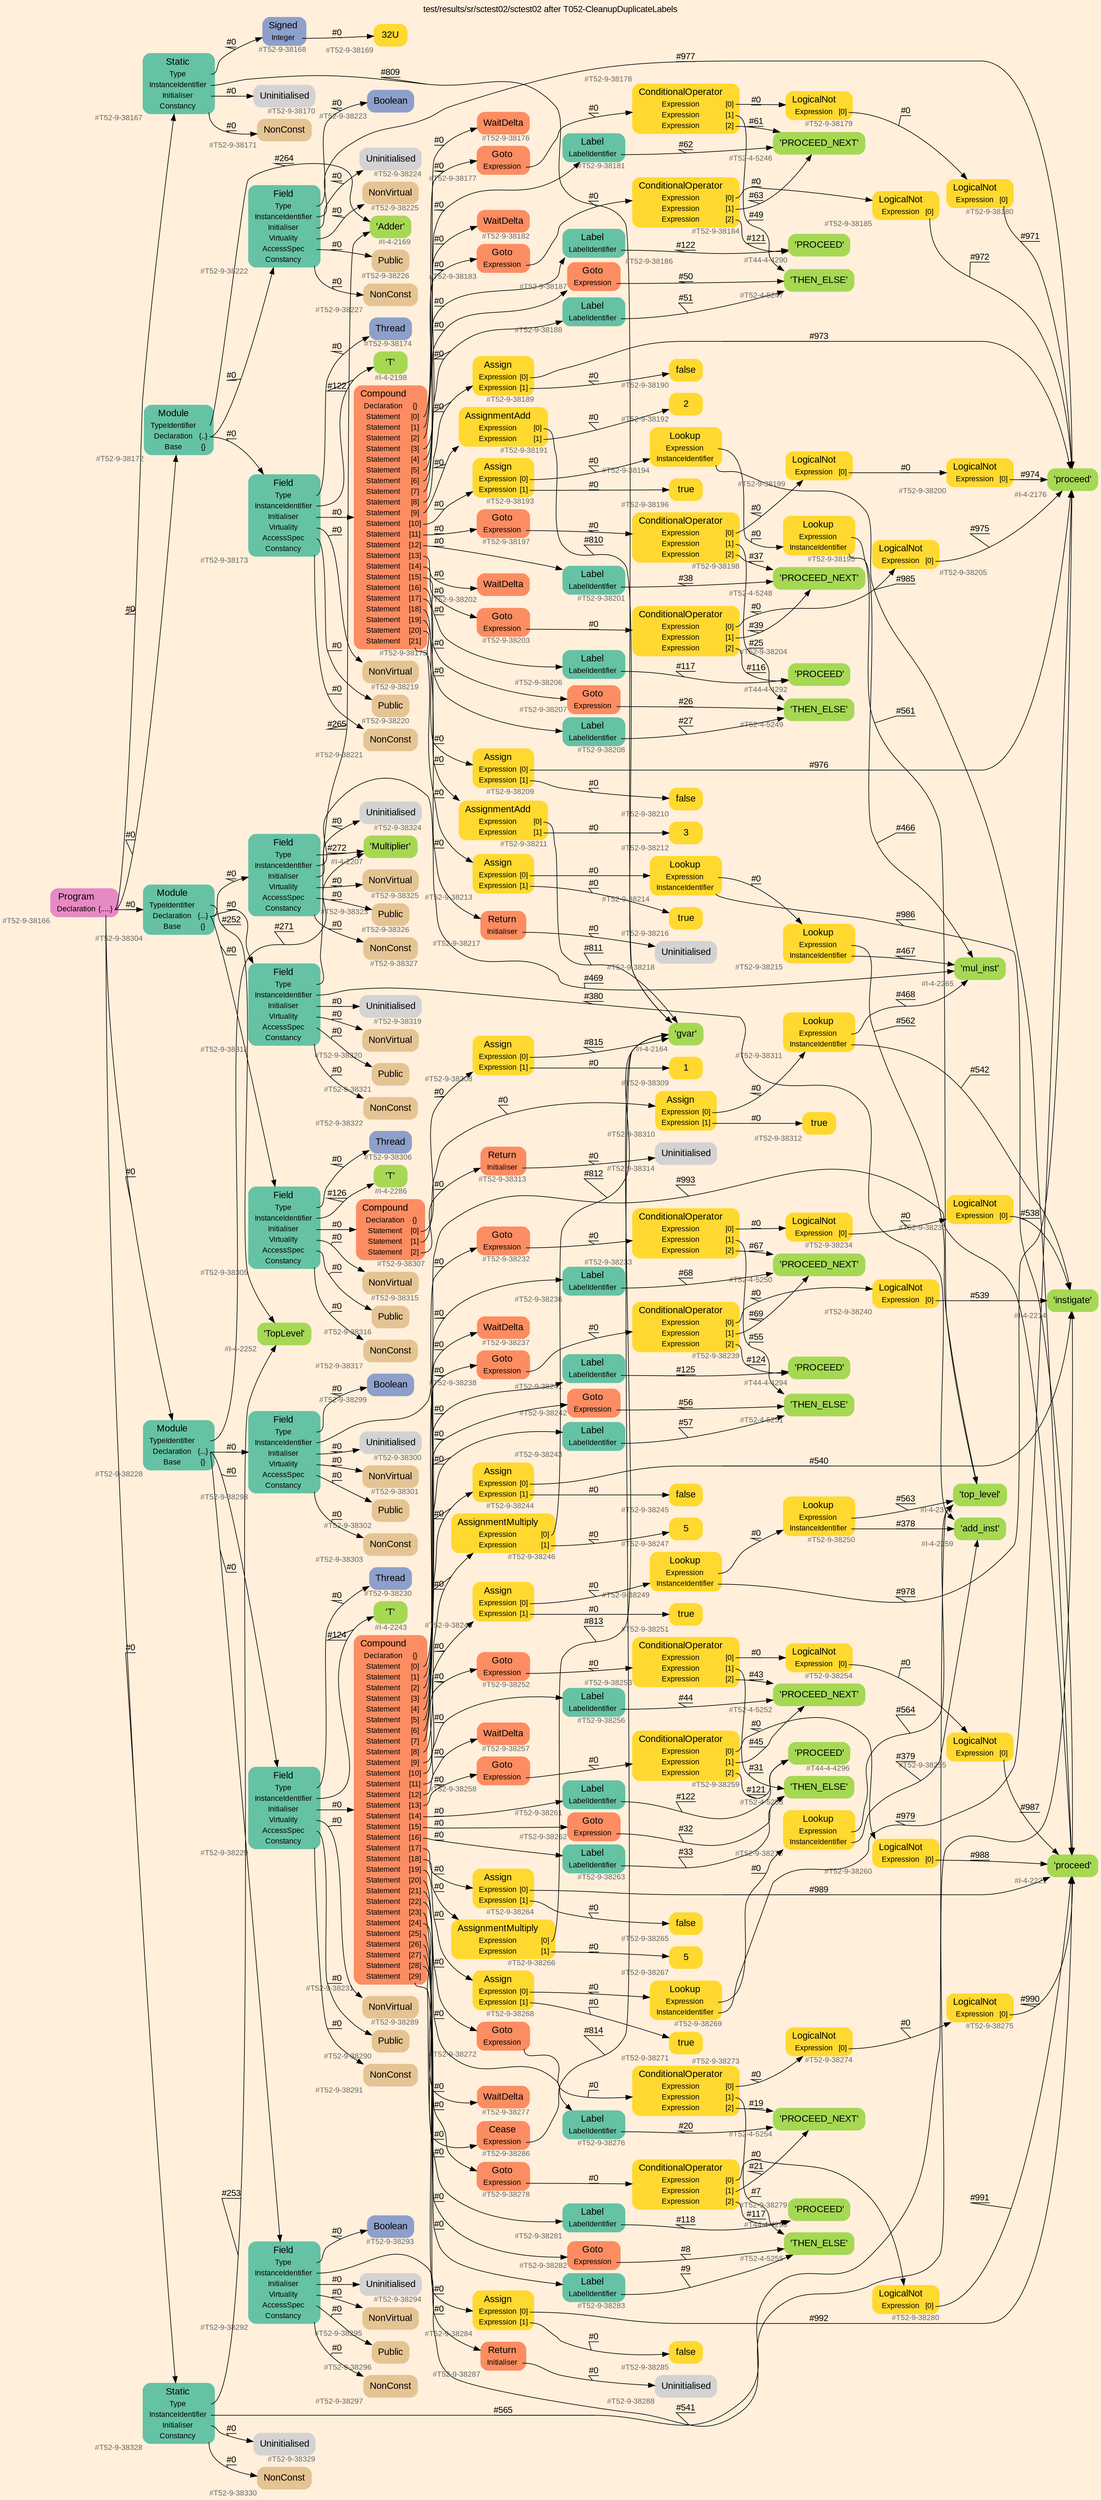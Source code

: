 digraph "test/results/sr/sctest02/sctest02 after T052-CleanupDuplicateLabels" {
label = "test/results/sr/sctest02/sctest02 after T052-CleanupDuplicateLabels"
labelloc = t
graph [
    rankdir = "LR"
    ranksep = 0.3
    bgcolor = antiquewhite1
    color = black
    fontcolor = black
    fontname = "Arial"
];
node [
    fontname = "Arial"
];
edge [
    fontname = "Arial"
];

// -------------------- node figure --------------------
// -------- block #T52-9-38166 ----------
"#T52-9-38166" [
    fillcolor = "/set28/4"
    xlabel = "#T52-9-38166"
    fontsize = "12"
    fontcolor = grey40
    shape = "plaintext"
    label = <<TABLE BORDER="0" CELLBORDER="0" CELLSPACING="0">
     <TR><TD><FONT COLOR="black" POINT-SIZE="15">Program</FONT></TD></TR>
     <TR><TD><FONT COLOR="black" POINT-SIZE="12">Declaration</FONT></TD><TD PORT="port0"><FONT COLOR="black" POINT-SIZE="12">{.....}</FONT></TD></TR>
    </TABLE>>
    style = "rounded,filled"
];

// -------- block #T52-9-38167 ----------
"#T52-9-38167" [
    fillcolor = "/set28/1"
    xlabel = "#T52-9-38167"
    fontsize = "12"
    fontcolor = grey40
    shape = "plaintext"
    label = <<TABLE BORDER="0" CELLBORDER="0" CELLSPACING="0">
     <TR><TD><FONT COLOR="black" POINT-SIZE="15">Static</FONT></TD></TR>
     <TR><TD><FONT COLOR="black" POINT-SIZE="12">Type</FONT></TD><TD PORT="port0"></TD></TR>
     <TR><TD><FONT COLOR="black" POINT-SIZE="12">InstanceIdentifier</FONT></TD><TD PORT="port1"></TD></TR>
     <TR><TD><FONT COLOR="black" POINT-SIZE="12">Initialiser</FONT></TD><TD PORT="port2"></TD></TR>
     <TR><TD><FONT COLOR="black" POINT-SIZE="12">Constancy</FONT></TD><TD PORT="port3"></TD></TR>
    </TABLE>>
    style = "rounded,filled"
];

// -------- block #T52-9-38168 ----------
"#T52-9-38168" [
    fillcolor = "/set28/3"
    xlabel = "#T52-9-38168"
    fontsize = "12"
    fontcolor = grey40
    shape = "plaintext"
    label = <<TABLE BORDER="0" CELLBORDER="0" CELLSPACING="0">
     <TR><TD><FONT COLOR="black" POINT-SIZE="15">Signed</FONT></TD></TR>
     <TR><TD><FONT COLOR="black" POINT-SIZE="12">Integer</FONT></TD><TD PORT="port0"></TD></TR>
    </TABLE>>
    style = "rounded,filled"
];

// -------- block #T52-9-38169 ----------
"#T52-9-38169" [
    fillcolor = "/set28/6"
    xlabel = "#T52-9-38169"
    fontsize = "12"
    fontcolor = grey40
    shape = "plaintext"
    label = <<TABLE BORDER="0" CELLBORDER="0" CELLSPACING="0">
     <TR><TD><FONT COLOR="black" POINT-SIZE="15">32U</FONT></TD></TR>
    </TABLE>>
    style = "rounded,filled"
];

// -------- block #I-4-2164 ----------
"#I-4-2164" [
    fillcolor = "/set28/5"
    xlabel = "#I-4-2164"
    fontsize = "12"
    fontcolor = grey40
    shape = "plaintext"
    label = <<TABLE BORDER="0" CELLBORDER="0" CELLSPACING="0">
     <TR><TD><FONT COLOR="black" POINT-SIZE="15">'gvar'</FONT></TD></TR>
    </TABLE>>
    style = "rounded,filled"
];

// -------- block #T52-9-38170 ----------
"#T52-9-38170" [
    xlabel = "#T52-9-38170"
    fontsize = "12"
    fontcolor = grey40
    shape = "plaintext"
    label = <<TABLE BORDER="0" CELLBORDER="0" CELLSPACING="0">
     <TR><TD><FONT COLOR="black" POINT-SIZE="15">Uninitialised</FONT></TD></TR>
    </TABLE>>
    style = "rounded,filled"
];

// -------- block #T52-9-38171 ----------
"#T52-9-38171" [
    fillcolor = "/set28/7"
    xlabel = "#T52-9-38171"
    fontsize = "12"
    fontcolor = grey40
    shape = "plaintext"
    label = <<TABLE BORDER="0" CELLBORDER="0" CELLSPACING="0">
     <TR><TD><FONT COLOR="black" POINT-SIZE="15">NonConst</FONT></TD></TR>
    </TABLE>>
    style = "rounded,filled"
];

// -------- block #T52-9-38172 ----------
"#T52-9-38172" [
    fillcolor = "/set28/1"
    xlabel = "#T52-9-38172"
    fontsize = "12"
    fontcolor = grey40
    shape = "plaintext"
    label = <<TABLE BORDER="0" CELLBORDER="0" CELLSPACING="0">
     <TR><TD><FONT COLOR="black" POINT-SIZE="15">Module</FONT></TD></TR>
     <TR><TD><FONT COLOR="black" POINT-SIZE="12">TypeIdentifier</FONT></TD><TD PORT="port0"></TD></TR>
     <TR><TD><FONT COLOR="black" POINT-SIZE="12">Declaration</FONT></TD><TD PORT="port1"><FONT COLOR="black" POINT-SIZE="12">{..}</FONT></TD></TR>
     <TR><TD><FONT COLOR="black" POINT-SIZE="12">Base</FONT></TD><TD PORT="port2"><FONT COLOR="black" POINT-SIZE="12">{}</FONT></TD></TR>
    </TABLE>>
    style = "rounded,filled"
];

// -------- block #I-4-2169 ----------
"#I-4-2169" [
    fillcolor = "/set28/5"
    xlabel = "#I-4-2169"
    fontsize = "12"
    fontcolor = grey40
    shape = "plaintext"
    label = <<TABLE BORDER="0" CELLBORDER="0" CELLSPACING="0">
     <TR><TD><FONT COLOR="black" POINT-SIZE="15">'Adder'</FONT></TD></TR>
    </TABLE>>
    style = "rounded,filled"
];

// -------- block #T52-9-38173 ----------
"#T52-9-38173" [
    fillcolor = "/set28/1"
    xlabel = "#T52-9-38173"
    fontsize = "12"
    fontcolor = grey40
    shape = "plaintext"
    label = <<TABLE BORDER="0" CELLBORDER="0" CELLSPACING="0">
     <TR><TD><FONT COLOR="black" POINT-SIZE="15">Field</FONT></TD></TR>
     <TR><TD><FONT COLOR="black" POINT-SIZE="12">Type</FONT></TD><TD PORT="port0"></TD></TR>
     <TR><TD><FONT COLOR="black" POINT-SIZE="12">InstanceIdentifier</FONT></TD><TD PORT="port1"></TD></TR>
     <TR><TD><FONT COLOR="black" POINT-SIZE="12">Initialiser</FONT></TD><TD PORT="port2"></TD></TR>
     <TR><TD><FONT COLOR="black" POINT-SIZE="12">Virtuality</FONT></TD><TD PORT="port3"></TD></TR>
     <TR><TD><FONT COLOR="black" POINT-SIZE="12">AccessSpec</FONT></TD><TD PORT="port4"></TD></TR>
     <TR><TD><FONT COLOR="black" POINT-SIZE="12">Constancy</FONT></TD><TD PORT="port5"></TD></TR>
    </TABLE>>
    style = "rounded,filled"
];

// -------- block #T52-9-38174 ----------
"#T52-9-38174" [
    fillcolor = "/set28/3"
    xlabel = "#T52-9-38174"
    fontsize = "12"
    fontcolor = grey40
    shape = "plaintext"
    label = <<TABLE BORDER="0" CELLBORDER="0" CELLSPACING="0">
     <TR><TD><FONT COLOR="black" POINT-SIZE="15">Thread</FONT></TD></TR>
    </TABLE>>
    style = "rounded,filled"
];

// -------- block #I-4-2198 ----------
"#I-4-2198" [
    fillcolor = "/set28/5"
    xlabel = "#I-4-2198"
    fontsize = "12"
    fontcolor = grey40
    shape = "plaintext"
    label = <<TABLE BORDER="0" CELLBORDER="0" CELLSPACING="0">
     <TR><TD><FONT COLOR="black" POINT-SIZE="15">'T'</FONT></TD></TR>
    </TABLE>>
    style = "rounded,filled"
];

// -------- block #T52-9-38175 ----------
"#T52-9-38175" [
    fillcolor = "/set28/2"
    xlabel = "#T52-9-38175"
    fontsize = "12"
    fontcolor = grey40
    shape = "plaintext"
    label = <<TABLE BORDER="0" CELLBORDER="0" CELLSPACING="0">
     <TR><TD><FONT COLOR="black" POINT-SIZE="15">Compound</FONT></TD></TR>
     <TR><TD><FONT COLOR="black" POINT-SIZE="12">Declaration</FONT></TD><TD PORT="port0"><FONT COLOR="black" POINT-SIZE="12">{}</FONT></TD></TR>
     <TR><TD><FONT COLOR="black" POINT-SIZE="12">Statement</FONT></TD><TD PORT="port1"><FONT COLOR="black" POINT-SIZE="12">[0]</FONT></TD></TR>
     <TR><TD><FONT COLOR="black" POINT-SIZE="12">Statement</FONT></TD><TD PORT="port2"><FONT COLOR="black" POINT-SIZE="12">[1]</FONT></TD></TR>
     <TR><TD><FONT COLOR="black" POINT-SIZE="12">Statement</FONT></TD><TD PORT="port3"><FONT COLOR="black" POINT-SIZE="12">[2]</FONT></TD></TR>
     <TR><TD><FONT COLOR="black" POINT-SIZE="12">Statement</FONT></TD><TD PORT="port4"><FONT COLOR="black" POINT-SIZE="12">[3]</FONT></TD></TR>
     <TR><TD><FONT COLOR="black" POINT-SIZE="12">Statement</FONT></TD><TD PORT="port5"><FONT COLOR="black" POINT-SIZE="12">[4]</FONT></TD></TR>
     <TR><TD><FONT COLOR="black" POINT-SIZE="12">Statement</FONT></TD><TD PORT="port6"><FONT COLOR="black" POINT-SIZE="12">[5]</FONT></TD></TR>
     <TR><TD><FONT COLOR="black" POINT-SIZE="12">Statement</FONT></TD><TD PORT="port7"><FONT COLOR="black" POINT-SIZE="12">[6]</FONT></TD></TR>
     <TR><TD><FONT COLOR="black" POINT-SIZE="12">Statement</FONT></TD><TD PORT="port8"><FONT COLOR="black" POINT-SIZE="12">[7]</FONT></TD></TR>
     <TR><TD><FONT COLOR="black" POINT-SIZE="12">Statement</FONT></TD><TD PORT="port9"><FONT COLOR="black" POINT-SIZE="12">[8]</FONT></TD></TR>
     <TR><TD><FONT COLOR="black" POINT-SIZE="12">Statement</FONT></TD><TD PORT="port10"><FONT COLOR="black" POINT-SIZE="12">[9]</FONT></TD></TR>
     <TR><TD><FONT COLOR="black" POINT-SIZE="12">Statement</FONT></TD><TD PORT="port11"><FONT COLOR="black" POINT-SIZE="12">[10]</FONT></TD></TR>
     <TR><TD><FONT COLOR="black" POINT-SIZE="12">Statement</FONT></TD><TD PORT="port12"><FONT COLOR="black" POINT-SIZE="12">[11]</FONT></TD></TR>
     <TR><TD><FONT COLOR="black" POINT-SIZE="12">Statement</FONT></TD><TD PORT="port13"><FONT COLOR="black" POINT-SIZE="12">[12]</FONT></TD></TR>
     <TR><TD><FONT COLOR="black" POINT-SIZE="12">Statement</FONT></TD><TD PORT="port14"><FONT COLOR="black" POINT-SIZE="12">[13]</FONT></TD></TR>
     <TR><TD><FONT COLOR="black" POINT-SIZE="12">Statement</FONT></TD><TD PORT="port15"><FONT COLOR="black" POINT-SIZE="12">[14]</FONT></TD></TR>
     <TR><TD><FONT COLOR="black" POINT-SIZE="12">Statement</FONT></TD><TD PORT="port16"><FONT COLOR="black" POINT-SIZE="12">[15]</FONT></TD></TR>
     <TR><TD><FONT COLOR="black" POINT-SIZE="12">Statement</FONT></TD><TD PORT="port17"><FONT COLOR="black" POINT-SIZE="12">[16]</FONT></TD></TR>
     <TR><TD><FONT COLOR="black" POINT-SIZE="12">Statement</FONT></TD><TD PORT="port18"><FONT COLOR="black" POINT-SIZE="12">[17]</FONT></TD></TR>
     <TR><TD><FONT COLOR="black" POINT-SIZE="12">Statement</FONT></TD><TD PORT="port19"><FONT COLOR="black" POINT-SIZE="12">[18]</FONT></TD></TR>
     <TR><TD><FONT COLOR="black" POINT-SIZE="12">Statement</FONT></TD><TD PORT="port20"><FONT COLOR="black" POINT-SIZE="12">[19]</FONT></TD></TR>
     <TR><TD><FONT COLOR="black" POINT-SIZE="12">Statement</FONT></TD><TD PORT="port21"><FONT COLOR="black" POINT-SIZE="12">[20]</FONT></TD></TR>
     <TR><TD><FONT COLOR="black" POINT-SIZE="12">Statement</FONT></TD><TD PORT="port22"><FONT COLOR="black" POINT-SIZE="12">[21]</FONT></TD></TR>
    </TABLE>>
    style = "rounded,filled"
];

// -------- block #T52-9-38176 ----------
"#T52-9-38176" [
    fillcolor = "/set28/2"
    xlabel = "#T52-9-38176"
    fontsize = "12"
    fontcolor = grey40
    shape = "plaintext"
    label = <<TABLE BORDER="0" CELLBORDER="0" CELLSPACING="0">
     <TR><TD><FONT COLOR="black" POINT-SIZE="15">WaitDelta</FONT></TD></TR>
    </TABLE>>
    style = "rounded,filled"
];

// -------- block #T52-9-38177 ----------
"#T52-9-38177" [
    fillcolor = "/set28/2"
    xlabel = "#T52-9-38177"
    fontsize = "12"
    fontcolor = grey40
    shape = "plaintext"
    label = <<TABLE BORDER="0" CELLBORDER="0" CELLSPACING="0">
     <TR><TD><FONT COLOR="black" POINT-SIZE="15">Goto</FONT></TD></TR>
     <TR><TD><FONT COLOR="black" POINT-SIZE="12">Expression</FONT></TD><TD PORT="port0"></TD></TR>
    </TABLE>>
    style = "rounded,filled"
];

// -------- block #T52-9-38178 ----------
"#T52-9-38178" [
    fillcolor = "/set28/6"
    xlabel = "#T52-9-38178"
    fontsize = "12"
    fontcolor = grey40
    shape = "plaintext"
    label = <<TABLE BORDER="0" CELLBORDER="0" CELLSPACING="0">
     <TR><TD><FONT COLOR="black" POINT-SIZE="15">ConditionalOperator</FONT></TD></TR>
     <TR><TD><FONT COLOR="black" POINT-SIZE="12">Expression</FONT></TD><TD PORT="port0"><FONT COLOR="black" POINT-SIZE="12">[0]</FONT></TD></TR>
     <TR><TD><FONT COLOR="black" POINT-SIZE="12">Expression</FONT></TD><TD PORT="port1"><FONT COLOR="black" POINT-SIZE="12">[1]</FONT></TD></TR>
     <TR><TD><FONT COLOR="black" POINT-SIZE="12">Expression</FONT></TD><TD PORT="port2"><FONT COLOR="black" POINT-SIZE="12">[2]</FONT></TD></TR>
    </TABLE>>
    style = "rounded,filled"
];

// -------- block #T52-9-38179 ----------
"#T52-9-38179" [
    fillcolor = "/set28/6"
    xlabel = "#T52-9-38179"
    fontsize = "12"
    fontcolor = grey40
    shape = "plaintext"
    label = <<TABLE BORDER="0" CELLBORDER="0" CELLSPACING="0">
     <TR><TD><FONT COLOR="black" POINT-SIZE="15">LogicalNot</FONT></TD></TR>
     <TR><TD><FONT COLOR="black" POINT-SIZE="12">Expression</FONT></TD><TD PORT="port0"><FONT COLOR="black" POINT-SIZE="12">[0]</FONT></TD></TR>
    </TABLE>>
    style = "rounded,filled"
];

// -------- block #T52-9-38180 ----------
"#T52-9-38180" [
    fillcolor = "/set28/6"
    xlabel = "#T52-9-38180"
    fontsize = "12"
    fontcolor = grey40
    shape = "plaintext"
    label = <<TABLE BORDER="0" CELLBORDER="0" CELLSPACING="0">
     <TR><TD><FONT COLOR="black" POINT-SIZE="15">LogicalNot</FONT></TD></TR>
     <TR><TD><FONT COLOR="black" POINT-SIZE="12">Expression</FONT></TD><TD PORT="port0"><FONT COLOR="black" POINT-SIZE="12">[0]</FONT></TD></TR>
    </TABLE>>
    style = "rounded,filled"
];

// -------- block #I-4-2176 ----------
"#I-4-2176" [
    fillcolor = "/set28/5"
    xlabel = "#I-4-2176"
    fontsize = "12"
    fontcolor = grey40
    shape = "plaintext"
    label = <<TABLE BORDER="0" CELLBORDER="0" CELLSPACING="0">
     <TR><TD><FONT COLOR="black" POINT-SIZE="15">'proceed'</FONT></TD></TR>
    </TABLE>>
    style = "rounded,filled"
];

// -------- block #T52-4-5247 ----------
"#T52-4-5247" [
    fillcolor = "/set28/5"
    xlabel = "#T52-4-5247"
    fontsize = "12"
    fontcolor = grey40
    shape = "plaintext"
    label = <<TABLE BORDER="0" CELLBORDER="0" CELLSPACING="0">
     <TR><TD><FONT COLOR="black" POINT-SIZE="15">'THEN_ELSE'</FONT></TD></TR>
    </TABLE>>
    style = "rounded,filled"
];

// -------- block #T52-4-5246 ----------
"#T52-4-5246" [
    fillcolor = "/set28/5"
    xlabel = "#T52-4-5246"
    fontsize = "12"
    fontcolor = grey40
    shape = "plaintext"
    label = <<TABLE BORDER="0" CELLBORDER="0" CELLSPACING="0">
     <TR><TD><FONT COLOR="black" POINT-SIZE="15">'PROCEED_NEXT'</FONT></TD></TR>
    </TABLE>>
    style = "rounded,filled"
];

// -------- block #T52-9-38181 ----------
"#T52-9-38181" [
    fillcolor = "/set28/1"
    xlabel = "#T52-9-38181"
    fontsize = "12"
    fontcolor = grey40
    shape = "plaintext"
    label = <<TABLE BORDER="0" CELLBORDER="0" CELLSPACING="0">
     <TR><TD><FONT COLOR="black" POINT-SIZE="15">Label</FONT></TD></TR>
     <TR><TD><FONT COLOR="black" POINT-SIZE="12">LabelIdentifier</FONT></TD><TD PORT="port0"></TD></TR>
    </TABLE>>
    style = "rounded,filled"
];

// -------- block #T52-9-38182 ----------
"#T52-9-38182" [
    fillcolor = "/set28/2"
    xlabel = "#T52-9-38182"
    fontsize = "12"
    fontcolor = grey40
    shape = "plaintext"
    label = <<TABLE BORDER="0" CELLBORDER="0" CELLSPACING="0">
     <TR><TD><FONT COLOR="black" POINT-SIZE="15">WaitDelta</FONT></TD></TR>
    </TABLE>>
    style = "rounded,filled"
];

// -------- block #T52-9-38183 ----------
"#T52-9-38183" [
    fillcolor = "/set28/2"
    xlabel = "#T52-9-38183"
    fontsize = "12"
    fontcolor = grey40
    shape = "plaintext"
    label = <<TABLE BORDER="0" CELLBORDER="0" CELLSPACING="0">
     <TR><TD><FONT COLOR="black" POINT-SIZE="15">Goto</FONT></TD></TR>
     <TR><TD><FONT COLOR="black" POINT-SIZE="12">Expression</FONT></TD><TD PORT="port0"></TD></TR>
    </TABLE>>
    style = "rounded,filled"
];

// -------- block #T52-9-38184 ----------
"#T52-9-38184" [
    fillcolor = "/set28/6"
    xlabel = "#T52-9-38184"
    fontsize = "12"
    fontcolor = grey40
    shape = "plaintext"
    label = <<TABLE BORDER="0" CELLBORDER="0" CELLSPACING="0">
     <TR><TD><FONT COLOR="black" POINT-SIZE="15">ConditionalOperator</FONT></TD></TR>
     <TR><TD><FONT COLOR="black" POINT-SIZE="12">Expression</FONT></TD><TD PORT="port0"><FONT COLOR="black" POINT-SIZE="12">[0]</FONT></TD></TR>
     <TR><TD><FONT COLOR="black" POINT-SIZE="12">Expression</FONT></TD><TD PORT="port1"><FONT COLOR="black" POINT-SIZE="12">[1]</FONT></TD></TR>
     <TR><TD><FONT COLOR="black" POINT-SIZE="12">Expression</FONT></TD><TD PORT="port2"><FONT COLOR="black" POINT-SIZE="12">[2]</FONT></TD></TR>
    </TABLE>>
    style = "rounded,filled"
];

// -------- block #T52-9-38185 ----------
"#T52-9-38185" [
    fillcolor = "/set28/6"
    xlabel = "#T52-9-38185"
    fontsize = "12"
    fontcolor = grey40
    shape = "plaintext"
    label = <<TABLE BORDER="0" CELLBORDER="0" CELLSPACING="0">
     <TR><TD><FONT COLOR="black" POINT-SIZE="15">LogicalNot</FONT></TD></TR>
     <TR><TD><FONT COLOR="black" POINT-SIZE="12">Expression</FONT></TD><TD PORT="port0"><FONT COLOR="black" POINT-SIZE="12">[0]</FONT></TD></TR>
    </TABLE>>
    style = "rounded,filled"
];

// -------- block #T44-4-4290 ----------
"#T44-4-4290" [
    fillcolor = "/set28/5"
    xlabel = "#T44-4-4290"
    fontsize = "12"
    fontcolor = grey40
    shape = "plaintext"
    label = <<TABLE BORDER="0" CELLBORDER="0" CELLSPACING="0">
     <TR><TD><FONT COLOR="black" POINT-SIZE="15">'PROCEED'</FONT></TD></TR>
    </TABLE>>
    style = "rounded,filled"
];

// -------- block #T52-9-38186 ----------
"#T52-9-38186" [
    fillcolor = "/set28/1"
    xlabel = "#T52-9-38186"
    fontsize = "12"
    fontcolor = grey40
    shape = "plaintext"
    label = <<TABLE BORDER="0" CELLBORDER="0" CELLSPACING="0">
     <TR><TD><FONT COLOR="black" POINT-SIZE="15">Label</FONT></TD></TR>
     <TR><TD><FONT COLOR="black" POINT-SIZE="12">LabelIdentifier</FONT></TD><TD PORT="port0"></TD></TR>
    </TABLE>>
    style = "rounded,filled"
];

// -------- block #T52-9-38187 ----------
"#T52-9-38187" [
    fillcolor = "/set28/2"
    xlabel = "#T52-9-38187"
    fontsize = "12"
    fontcolor = grey40
    shape = "plaintext"
    label = <<TABLE BORDER="0" CELLBORDER="0" CELLSPACING="0">
     <TR><TD><FONT COLOR="black" POINT-SIZE="15">Goto</FONT></TD></TR>
     <TR><TD><FONT COLOR="black" POINT-SIZE="12">Expression</FONT></TD><TD PORT="port0"></TD></TR>
    </TABLE>>
    style = "rounded,filled"
];

// -------- block #T52-9-38188 ----------
"#T52-9-38188" [
    fillcolor = "/set28/1"
    xlabel = "#T52-9-38188"
    fontsize = "12"
    fontcolor = grey40
    shape = "plaintext"
    label = <<TABLE BORDER="0" CELLBORDER="0" CELLSPACING="0">
     <TR><TD><FONT COLOR="black" POINT-SIZE="15">Label</FONT></TD></TR>
     <TR><TD><FONT COLOR="black" POINT-SIZE="12">LabelIdentifier</FONT></TD><TD PORT="port0"></TD></TR>
    </TABLE>>
    style = "rounded,filled"
];

// -------- block #T52-9-38189 ----------
"#T52-9-38189" [
    fillcolor = "/set28/6"
    xlabel = "#T52-9-38189"
    fontsize = "12"
    fontcolor = grey40
    shape = "plaintext"
    label = <<TABLE BORDER="0" CELLBORDER="0" CELLSPACING="0">
     <TR><TD><FONT COLOR="black" POINT-SIZE="15">Assign</FONT></TD></TR>
     <TR><TD><FONT COLOR="black" POINT-SIZE="12">Expression</FONT></TD><TD PORT="port0"><FONT COLOR="black" POINT-SIZE="12">[0]</FONT></TD></TR>
     <TR><TD><FONT COLOR="black" POINT-SIZE="12">Expression</FONT></TD><TD PORT="port1"><FONT COLOR="black" POINT-SIZE="12">[1]</FONT></TD></TR>
    </TABLE>>
    style = "rounded,filled"
];

// -------- block #T52-9-38190 ----------
"#T52-9-38190" [
    fillcolor = "/set28/6"
    xlabel = "#T52-9-38190"
    fontsize = "12"
    fontcolor = grey40
    shape = "plaintext"
    label = <<TABLE BORDER="0" CELLBORDER="0" CELLSPACING="0">
     <TR><TD><FONT COLOR="black" POINT-SIZE="15">false</FONT></TD></TR>
    </TABLE>>
    style = "rounded,filled"
];

// -------- block #T52-9-38191 ----------
"#T52-9-38191" [
    fillcolor = "/set28/6"
    xlabel = "#T52-9-38191"
    fontsize = "12"
    fontcolor = grey40
    shape = "plaintext"
    label = <<TABLE BORDER="0" CELLBORDER="0" CELLSPACING="0">
     <TR><TD><FONT COLOR="black" POINT-SIZE="15">AssignmentAdd</FONT></TD></TR>
     <TR><TD><FONT COLOR="black" POINT-SIZE="12">Expression</FONT></TD><TD PORT="port0"><FONT COLOR="black" POINT-SIZE="12">[0]</FONT></TD></TR>
     <TR><TD><FONT COLOR="black" POINT-SIZE="12">Expression</FONT></TD><TD PORT="port1"><FONT COLOR="black" POINT-SIZE="12">[1]</FONT></TD></TR>
    </TABLE>>
    style = "rounded,filled"
];

// -------- block #T52-9-38192 ----------
"#T52-9-38192" [
    fillcolor = "/set28/6"
    xlabel = "#T52-9-38192"
    fontsize = "12"
    fontcolor = grey40
    shape = "plaintext"
    label = <<TABLE BORDER="0" CELLBORDER="0" CELLSPACING="0">
     <TR><TD><FONT COLOR="black" POINT-SIZE="15">2</FONT></TD></TR>
    </TABLE>>
    style = "rounded,filled"
];

// -------- block #T52-9-38193 ----------
"#T52-9-38193" [
    fillcolor = "/set28/6"
    xlabel = "#T52-9-38193"
    fontsize = "12"
    fontcolor = grey40
    shape = "plaintext"
    label = <<TABLE BORDER="0" CELLBORDER="0" CELLSPACING="0">
     <TR><TD><FONT COLOR="black" POINT-SIZE="15">Assign</FONT></TD></TR>
     <TR><TD><FONT COLOR="black" POINT-SIZE="12">Expression</FONT></TD><TD PORT="port0"><FONT COLOR="black" POINT-SIZE="12">[0]</FONT></TD></TR>
     <TR><TD><FONT COLOR="black" POINT-SIZE="12">Expression</FONT></TD><TD PORT="port1"><FONT COLOR="black" POINT-SIZE="12">[1]</FONT></TD></TR>
    </TABLE>>
    style = "rounded,filled"
];

// -------- block #T52-9-38194 ----------
"#T52-9-38194" [
    fillcolor = "/set28/6"
    xlabel = "#T52-9-38194"
    fontsize = "12"
    fontcolor = grey40
    shape = "plaintext"
    label = <<TABLE BORDER="0" CELLBORDER="0" CELLSPACING="0">
     <TR><TD><FONT COLOR="black" POINT-SIZE="15">Lookup</FONT></TD></TR>
     <TR><TD><FONT COLOR="black" POINT-SIZE="12">Expression</FONT></TD><TD PORT="port0"></TD></TR>
     <TR><TD><FONT COLOR="black" POINT-SIZE="12">InstanceIdentifier</FONT></TD><TD PORT="port1"></TD></TR>
    </TABLE>>
    style = "rounded,filled"
];

// -------- block #T52-9-38195 ----------
"#T52-9-38195" [
    fillcolor = "/set28/6"
    xlabel = "#T52-9-38195"
    fontsize = "12"
    fontcolor = grey40
    shape = "plaintext"
    label = <<TABLE BORDER="0" CELLBORDER="0" CELLSPACING="0">
     <TR><TD><FONT COLOR="black" POINT-SIZE="15">Lookup</FONT></TD></TR>
     <TR><TD><FONT COLOR="black" POINT-SIZE="12">Expression</FONT></TD><TD PORT="port0"></TD></TR>
     <TR><TD><FONT COLOR="black" POINT-SIZE="12">InstanceIdentifier</FONT></TD><TD PORT="port1"></TD></TR>
    </TABLE>>
    style = "rounded,filled"
];

// -------- block #I-4-2313 ----------
"#I-4-2313" [
    fillcolor = "/set28/5"
    xlabel = "#I-4-2313"
    fontsize = "12"
    fontcolor = grey40
    shape = "plaintext"
    label = <<TABLE BORDER="0" CELLBORDER="0" CELLSPACING="0">
     <TR><TD><FONT COLOR="black" POINT-SIZE="15">'top_level'</FONT></TD></TR>
    </TABLE>>
    style = "rounded,filled"
];

// -------- block #I-4-2265 ----------
"#I-4-2265" [
    fillcolor = "/set28/5"
    xlabel = "#I-4-2265"
    fontsize = "12"
    fontcolor = grey40
    shape = "plaintext"
    label = <<TABLE BORDER="0" CELLBORDER="0" CELLSPACING="0">
     <TR><TD><FONT COLOR="black" POINT-SIZE="15">'mul_inst'</FONT></TD></TR>
    </TABLE>>
    style = "rounded,filled"
];

// -------- block #I-4-2221 ----------
"#I-4-2221" [
    fillcolor = "/set28/5"
    xlabel = "#I-4-2221"
    fontsize = "12"
    fontcolor = grey40
    shape = "plaintext"
    label = <<TABLE BORDER="0" CELLBORDER="0" CELLSPACING="0">
     <TR><TD><FONT COLOR="black" POINT-SIZE="15">'proceed'</FONT></TD></TR>
    </TABLE>>
    style = "rounded,filled"
];

// -------- block #T52-9-38196 ----------
"#T52-9-38196" [
    fillcolor = "/set28/6"
    xlabel = "#T52-9-38196"
    fontsize = "12"
    fontcolor = grey40
    shape = "plaintext"
    label = <<TABLE BORDER="0" CELLBORDER="0" CELLSPACING="0">
     <TR><TD><FONT COLOR="black" POINT-SIZE="15">true</FONT></TD></TR>
    </TABLE>>
    style = "rounded,filled"
];

// -------- block #T52-9-38197 ----------
"#T52-9-38197" [
    fillcolor = "/set28/2"
    xlabel = "#T52-9-38197"
    fontsize = "12"
    fontcolor = grey40
    shape = "plaintext"
    label = <<TABLE BORDER="0" CELLBORDER="0" CELLSPACING="0">
     <TR><TD><FONT COLOR="black" POINT-SIZE="15">Goto</FONT></TD></TR>
     <TR><TD><FONT COLOR="black" POINT-SIZE="12">Expression</FONT></TD><TD PORT="port0"></TD></TR>
    </TABLE>>
    style = "rounded,filled"
];

// -------- block #T52-9-38198 ----------
"#T52-9-38198" [
    fillcolor = "/set28/6"
    xlabel = "#T52-9-38198"
    fontsize = "12"
    fontcolor = grey40
    shape = "plaintext"
    label = <<TABLE BORDER="0" CELLBORDER="0" CELLSPACING="0">
     <TR><TD><FONT COLOR="black" POINT-SIZE="15">ConditionalOperator</FONT></TD></TR>
     <TR><TD><FONT COLOR="black" POINT-SIZE="12">Expression</FONT></TD><TD PORT="port0"><FONT COLOR="black" POINT-SIZE="12">[0]</FONT></TD></TR>
     <TR><TD><FONT COLOR="black" POINT-SIZE="12">Expression</FONT></TD><TD PORT="port1"><FONT COLOR="black" POINT-SIZE="12">[1]</FONT></TD></TR>
     <TR><TD><FONT COLOR="black" POINT-SIZE="12">Expression</FONT></TD><TD PORT="port2"><FONT COLOR="black" POINT-SIZE="12">[2]</FONT></TD></TR>
    </TABLE>>
    style = "rounded,filled"
];

// -------- block #T52-9-38199 ----------
"#T52-9-38199" [
    fillcolor = "/set28/6"
    xlabel = "#T52-9-38199"
    fontsize = "12"
    fontcolor = grey40
    shape = "plaintext"
    label = <<TABLE BORDER="0" CELLBORDER="0" CELLSPACING="0">
     <TR><TD><FONT COLOR="black" POINT-SIZE="15">LogicalNot</FONT></TD></TR>
     <TR><TD><FONT COLOR="black" POINT-SIZE="12">Expression</FONT></TD><TD PORT="port0"><FONT COLOR="black" POINT-SIZE="12">[0]</FONT></TD></TR>
    </TABLE>>
    style = "rounded,filled"
];

// -------- block #T52-9-38200 ----------
"#T52-9-38200" [
    fillcolor = "/set28/6"
    xlabel = "#T52-9-38200"
    fontsize = "12"
    fontcolor = grey40
    shape = "plaintext"
    label = <<TABLE BORDER="0" CELLBORDER="0" CELLSPACING="0">
     <TR><TD><FONT COLOR="black" POINT-SIZE="15">LogicalNot</FONT></TD></TR>
     <TR><TD><FONT COLOR="black" POINT-SIZE="12">Expression</FONT></TD><TD PORT="port0"><FONT COLOR="black" POINT-SIZE="12">[0]</FONT></TD></TR>
    </TABLE>>
    style = "rounded,filled"
];

// -------- block #T52-4-5249 ----------
"#T52-4-5249" [
    fillcolor = "/set28/5"
    xlabel = "#T52-4-5249"
    fontsize = "12"
    fontcolor = grey40
    shape = "plaintext"
    label = <<TABLE BORDER="0" CELLBORDER="0" CELLSPACING="0">
     <TR><TD><FONT COLOR="black" POINT-SIZE="15">'THEN_ELSE'</FONT></TD></TR>
    </TABLE>>
    style = "rounded,filled"
];

// -------- block #T52-4-5248 ----------
"#T52-4-5248" [
    fillcolor = "/set28/5"
    xlabel = "#T52-4-5248"
    fontsize = "12"
    fontcolor = grey40
    shape = "plaintext"
    label = <<TABLE BORDER="0" CELLBORDER="0" CELLSPACING="0">
     <TR><TD><FONT COLOR="black" POINT-SIZE="15">'PROCEED_NEXT'</FONT></TD></TR>
    </TABLE>>
    style = "rounded,filled"
];

// -------- block #T52-9-38201 ----------
"#T52-9-38201" [
    fillcolor = "/set28/1"
    xlabel = "#T52-9-38201"
    fontsize = "12"
    fontcolor = grey40
    shape = "plaintext"
    label = <<TABLE BORDER="0" CELLBORDER="0" CELLSPACING="0">
     <TR><TD><FONT COLOR="black" POINT-SIZE="15">Label</FONT></TD></TR>
     <TR><TD><FONT COLOR="black" POINT-SIZE="12">LabelIdentifier</FONT></TD><TD PORT="port0"></TD></TR>
    </TABLE>>
    style = "rounded,filled"
];

// -------- block #T52-9-38202 ----------
"#T52-9-38202" [
    fillcolor = "/set28/2"
    xlabel = "#T52-9-38202"
    fontsize = "12"
    fontcolor = grey40
    shape = "plaintext"
    label = <<TABLE BORDER="0" CELLBORDER="0" CELLSPACING="0">
     <TR><TD><FONT COLOR="black" POINT-SIZE="15">WaitDelta</FONT></TD></TR>
    </TABLE>>
    style = "rounded,filled"
];

// -------- block #T52-9-38203 ----------
"#T52-9-38203" [
    fillcolor = "/set28/2"
    xlabel = "#T52-9-38203"
    fontsize = "12"
    fontcolor = grey40
    shape = "plaintext"
    label = <<TABLE BORDER="0" CELLBORDER="0" CELLSPACING="0">
     <TR><TD><FONT COLOR="black" POINT-SIZE="15">Goto</FONT></TD></TR>
     <TR><TD><FONT COLOR="black" POINT-SIZE="12">Expression</FONT></TD><TD PORT="port0"></TD></TR>
    </TABLE>>
    style = "rounded,filled"
];

// -------- block #T52-9-38204 ----------
"#T52-9-38204" [
    fillcolor = "/set28/6"
    xlabel = "#T52-9-38204"
    fontsize = "12"
    fontcolor = grey40
    shape = "plaintext"
    label = <<TABLE BORDER="0" CELLBORDER="0" CELLSPACING="0">
     <TR><TD><FONT COLOR="black" POINT-SIZE="15">ConditionalOperator</FONT></TD></TR>
     <TR><TD><FONT COLOR="black" POINT-SIZE="12">Expression</FONT></TD><TD PORT="port0"><FONT COLOR="black" POINT-SIZE="12">[0]</FONT></TD></TR>
     <TR><TD><FONT COLOR="black" POINT-SIZE="12">Expression</FONT></TD><TD PORT="port1"><FONT COLOR="black" POINT-SIZE="12">[1]</FONT></TD></TR>
     <TR><TD><FONT COLOR="black" POINT-SIZE="12">Expression</FONT></TD><TD PORT="port2"><FONT COLOR="black" POINT-SIZE="12">[2]</FONT></TD></TR>
    </TABLE>>
    style = "rounded,filled"
];

// -------- block #T52-9-38205 ----------
"#T52-9-38205" [
    fillcolor = "/set28/6"
    xlabel = "#T52-9-38205"
    fontsize = "12"
    fontcolor = grey40
    shape = "plaintext"
    label = <<TABLE BORDER="0" CELLBORDER="0" CELLSPACING="0">
     <TR><TD><FONT COLOR="black" POINT-SIZE="15">LogicalNot</FONT></TD></TR>
     <TR><TD><FONT COLOR="black" POINT-SIZE="12">Expression</FONT></TD><TD PORT="port0"><FONT COLOR="black" POINT-SIZE="12">[0]</FONT></TD></TR>
    </TABLE>>
    style = "rounded,filled"
];

// -------- block #T44-4-4292 ----------
"#T44-4-4292" [
    fillcolor = "/set28/5"
    xlabel = "#T44-4-4292"
    fontsize = "12"
    fontcolor = grey40
    shape = "plaintext"
    label = <<TABLE BORDER="0" CELLBORDER="0" CELLSPACING="0">
     <TR><TD><FONT COLOR="black" POINT-SIZE="15">'PROCEED'</FONT></TD></TR>
    </TABLE>>
    style = "rounded,filled"
];

// -------- block #T52-9-38206 ----------
"#T52-9-38206" [
    fillcolor = "/set28/1"
    xlabel = "#T52-9-38206"
    fontsize = "12"
    fontcolor = grey40
    shape = "plaintext"
    label = <<TABLE BORDER="0" CELLBORDER="0" CELLSPACING="0">
     <TR><TD><FONT COLOR="black" POINT-SIZE="15">Label</FONT></TD></TR>
     <TR><TD><FONT COLOR="black" POINT-SIZE="12">LabelIdentifier</FONT></TD><TD PORT="port0"></TD></TR>
    </TABLE>>
    style = "rounded,filled"
];

// -------- block #T52-9-38207 ----------
"#T52-9-38207" [
    fillcolor = "/set28/2"
    xlabel = "#T52-9-38207"
    fontsize = "12"
    fontcolor = grey40
    shape = "plaintext"
    label = <<TABLE BORDER="0" CELLBORDER="0" CELLSPACING="0">
     <TR><TD><FONT COLOR="black" POINT-SIZE="15">Goto</FONT></TD></TR>
     <TR><TD><FONT COLOR="black" POINT-SIZE="12">Expression</FONT></TD><TD PORT="port0"></TD></TR>
    </TABLE>>
    style = "rounded,filled"
];

// -------- block #T52-9-38208 ----------
"#T52-9-38208" [
    fillcolor = "/set28/1"
    xlabel = "#T52-9-38208"
    fontsize = "12"
    fontcolor = grey40
    shape = "plaintext"
    label = <<TABLE BORDER="0" CELLBORDER="0" CELLSPACING="0">
     <TR><TD><FONT COLOR="black" POINT-SIZE="15">Label</FONT></TD></TR>
     <TR><TD><FONT COLOR="black" POINT-SIZE="12">LabelIdentifier</FONT></TD><TD PORT="port0"></TD></TR>
    </TABLE>>
    style = "rounded,filled"
];

// -------- block #T52-9-38209 ----------
"#T52-9-38209" [
    fillcolor = "/set28/6"
    xlabel = "#T52-9-38209"
    fontsize = "12"
    fontcolor = grey40
    shape = "plaintext"
    label = <<TABLE BORDER="0" CELLBORDER="0" CELLSPACING="0">
     <TR><TD><FONT COLOR="black" POINT-SIZE="15">Assign</FONT></TD></TR>
     <TR><TD><FONT COLOR="black" POINT-SIZE="12">Expression</FONT></TD><TD PORT="port0"><FONT COLOR="black" POINT-SIZE="12">[0]</FONT></TD></TR>
     <TR><TD><FONT COLOR="black" POINT-SIZE="12">Expression</FONT></TD><TD PORT="port1"><FONT COLOR="black" POINT-SIZE="12">[1]</FONT></TD></TR>
    </TABLE>>
    style = "rounded,filled"
];

// -------- block #T52-9-38210 ----------
"#T52-9-38210" [
    fillcolor = "/set28/6"
    xlabel = "#T52-9-38210"
    fontsize = "12"
    fontcolor = grey40
    shape = "plaintext"
    label = <<TABLE BORDER="0" CELLBORDER="0" CELLSPACING="0">
     <TR><TD><FONT COLOR="black" POINT-SIZE="15">false</FONT></TD></TR>
    </TABLE>>
    style = "rounded,filled"
];

// -------- block #T52-9-38211 ----------
"#T52-9-38211" [
    fillcolor = "/set28/6"
    xlabel = "#T52-9-38211"
    fontsize = "12"
    fontcolor = grey40
    shape = "plaintext"
    label = <<TABLE BORDER="0" CELLBORDER="0" CELLSPACING="0">
     <TR><TD><FONT COLOR="black" POINT-SIZE="15">AssignmentAdd</FONT></TD></TR>
     <TR><TD><FONT COLOR="black" POINT-SIZE="12">Expression</FONT></TD><TD PORT="port0"><FONT COLOR="black" POINT-SIZE="12">[0]</FONT></TD></TR>
     <TR><TD><FONT COLOR="black" POINT-SIZE="12">Expression</FONT></TD><TD PORT="port1"><FONT COLOR="black" POINT-SIZE="12">[1]</FONT></TD></TR>
    </TABLE>>
    style = "rounded,filled"
];

// -------- block #T52-9-38212 ----------
"#T52-9-38212" [
    fillcolor = "/set28/6"
    xlabel = "#T52-9-38212"
    fontsize = "12"
    fontcolor = grey40
    shape = "plaintext"
    label = <<TABLE BORDER="0" CELLBORDER="0" CELLSPACING="0">
     <TR><TD><FONT COLOR="black" POINT-SIZE="15">3</FONT></TD></TR>
    </TABLE>>
    style = "rounded,filled"
];

// -------- block #T52-9-38213 ----------
"#T52-9-38213" [
    fillcolor = "/set28/6"
    xlabel = "#T52-9-38213"
    fontsize = "12"
    fontcolor = grey40
    shape = "plaintext"
    label = <<TABLE BORDER="0" CELLBORDER="0" CELLSPACING="0">
     <TR><TD><FONT COLOR="black" POINT-SIZE="15">Assign</FONT></TD></TR>
     <TR><TD><FONT COLOR="black" POINT-SIZE="12">Expression</FONT></TD><TD PORT="port0"><FONT COLOR="black" POINT-SIZE="12">[0]</FONT></TD></TR>
     <TR><TD><FONT COLOR="black" POINT-SIZE="12">Expression</FONT></TD><TD PORT="port1"><FONT COLOR="black" POINT-SIZE="12">[1]</FONT></TD></TR>
    </TABLE>>
    style = "rounded,filled"
];

// -------- block #T52-9-38214 ----------
"#T52-9-38214" [
    fillcolor = "/set28/6"
    xlabel = "#T52-9-38214"
    fontsize = "12"
    fontcolor = grey40
    shape = "plaintext"
    label = <<TABLE BORDER="0" CELLBORDER="0" CELLSPACING="0">
     <TR><TD><FONT COLOR="black" POINT-SIZE="15">Lookup</FONT></TD></TR>
     <TR><TD><FONT COLOR="black" POINT-SIZE="12">Expression</FONT></TD><TD PORT="port0"></TD></TR>
     <TR><TD><FONT COLOR="black" POINT-SIZE="12">InstanceIdentifier</FONT></TD><TD PORT="port1"></TD></TR>
    </TABLE>>
    style = "rounded,filled"
];

// -------- block #T52-9-38215 ----------
"#T52-9-38215" [
    fillcolor = "/set28/6"
    xlabel = "#T52-9-38215"
    fontsize = "12"
    fontcolor = grey40
    shape = "plaintext"
    label = <<TABLE BORDER="0" CELLBORDER="0" CELLSPACING="0">
     <TR><TD><FONT COLOR="black" POINT-SIZE="15">Lookup</FONT></TD></TR>
     <TR><TD><FONT COLOR="black" POINT-SIZE="12">Expression</FONT></TD><TD PORT="port0"></TD></TR>
     <TR><TD><FONT COLOR="black" POINT-SIZE="12">InstanceIdentifier</FONT></TD><TD PORT="port1"></TD></TR>
    </TABLE>>
    style = "rounded,filled"
];

// -------- block #T52-9-38216 ----------
"#T52-9-38216" [
    fillcolor = "/set28/6"
    xlabel = "#T52-9-38216"
    fontsize = "12"
    fontcolor = grey40
    shape = "plaintext"
    label = <<TABLE BORDER="0" CELLBORDER="0" CELLSPACING="0">
     <TR><TD><FONT COLOR="black" POINT-SIZE="15">true</FONT></TD></TR>
    </TABLE>>
    style = "rounded,filled"
];

// -------- block #T52-9-38217 ----------
"#T52-9-38217" [
    fillcolor = "/set28/2"
    xlabel = "#T52-9-38217"
    fontsize = "12"
    fontcolor = grey40
    shape = "plaintext"
    label = <<TABLE BORDER="0" CELLBORDER="0" CELLSPACING="0">
     <TR><TD><FONT COLOR="black" POINT-SIZE="15">Return</FONT></TD></TR>
     <TR><TD><FONT COLOR="black" POINT-SIZE="12">Initialiser</FONT></TD><TD PORT="port0"></TD></TR>
    </TABLE>>
    style = "rounded,filled"
];

// -------- block #T52-9-38218 ----------
"#T52-9-38218" [
    xlabel = "#T52-9-38218"
    fontsize = "12"
    fontcolor = grey40
    shape = "plaintext"
    label = <<TABLE BORDER="0" CELLBORDER="0" CELLSPACING="0">
     <TR><TD><FONT COLOR="black" POINT-SIZE="15">Uninitialised</FONT></TD></TR>
    </TABLE>>
    style = "rounded,filled"
];

// -------- block #T52-9-38219 ----------
"#T52-9-38219" [
    fillcolor = "/set28/7"
    xlabel = "#T52-9-38219"
    fontsize = "12"
    fontcolor = grey40
    shape = "plaintext"
    label = <<TABLE BORDER="0" CELLBORDER="0" CELLSPACING="0">
     <TR><TD><FONT COLOR="black" POINT-SIZE="15">NonVirtual</FONT></TD></TR>
    </TABLE>>
    style = "rounded,filled"
];

// -------- block #T52-9-38220 ----------
"#T52-9-38220" [
    fillcolor = "/set28/7"
    xlabel = "#T52-9-38220"
    fontsize = "12"
    fontcolor = grey40
    shape = "plaintext"
    label = <<TABLE BORDER="0" CELLBORDER="0" CELLSPACING="0">
     <TR><TD><FONT COLOR="black" POINT-SIZE="15">Public</FONT></TD></TR>
    </TABLE>>
    style = "rounded,filled"
];

// -------- block #T52-9-38221 ----------
"#T52-9-38221" [
    fillcolor = "/set28/7"
    xlabel = "#T52-9-38221"
    fontsize = "12"
    fontcolor = grey40
    shape = "plaintext"
    label = <<TABLE BORDER="0" CELLBORDER="0" CELLSPACING="0">
     <TR><TD><FONT COLOR="black" POINT-SIZE="15">NonConst</FONT></TD></TR>
    </TABLE>>
    style = "rounded,filled"
];

// -------- block #T52-9-38222 ----------
"#T52-9-38222" [
    fillcolor = "/set28/1"
    xlabel = "#T52-9-38222"
    fontsize = "12"
    fontcolor = grey40
    shape = "plaintext"
    label = <<TABLE BORDER="0" CELLBORDER="0" CELLSPACING="0">
     <TR><TD><FONT COLOR="black" POINT-SIZE="15">Field</FONT></TD></TR>
     <TR><TD><FONT COLOR="black" POINT-SIZE="12">Type</FONT></TD><TD PORT="port0"></TD></TR>
     <TR><TD><FONT COLOR="black" POINT-SIZE="12">InstanceIdentifier</FONT></TD><TD PORT="port1"></TD></TR>
     <TR><TD><FONT COLOR="black" POINT-SIZE="12">Initialiser</FONT></TD><TD PORT="port2"></TD></TR>
     <TR><TD><FONT COLOR="black" POINT-SIZE="12">Virtuality</FONT></TD><TD PORT="port3"></TD></TR>
     <TR><TD><FONT COLOR="black" POINT-SIZE="12">AccessSpec</FONT></TD><TD PORT="port4"></TD></TR>
     <TR><TD><FONT COLOR="black" POINT-SIZE="12">Constancy</FONT></TD><TD PORT="port5"></TD></TR>
    </TABLE>>
    style = "rounded,filled"
];

// -------- block #T52-9-38223 ----------
"#T52-9-38223" [
    fillcolor = "/set28/3"
    xlabel = "#T52-9-38223"
    fontsize = "12"
    fontcolor = grey40
    shape = "plaintext"
    label = <<TABLE BORDER="0" CELLBORDER="0" CELLSPACING="0">
     <TR><TD><FONT COLOR="black" POINT-SIZE="15">Boolean</FONT></TD></TR>
    </TABLE>>
    style = "rounded,filled"
];

// -------- block #T52-9-38224 ----------
"#T52-9-38224" [
    xlabel = "#T52-9-38224"
    fontsize = "12"
    fontcolor = grey40
    shape = "plaintext"
    label = <<TABLE BORDER="0" CELLBORDER="0" CELLSPACING="0">
     <TR><TD><FONT COLOR="black" POINT-SIZE="15">Uninitialised</FONT></TD></TR>
    </TABLE>>
    style = "rounded,filled"
];

// -------- block #T52-9-38225 ----------
"#T52-9-38225" [
    fillcolor = "/set28/7"
    xlabel = "#T52-9-38225"
    fontsize = "12"
    fontcolor = grey40
    shape = "plaintext"
    label = <<TABLE BORDER="0" CELLBORDER="0" CELLSPACING="0">
     <TR><TD><FONT COLOR="black" POINT-SIZE="15">NonVirtual</FONT></TD></TR>
    </TABLE>>
    style = "rounded,filled"
];

// -------- block #T52-9-38226 ----------
"#T52-9-38226" [
    fillcolor = "/set28/7"
    xlabel = "#T52-9-38226"
    fontsize = "12"
    fontcolor = grey40
    shape = "plaintext"
    label = <<TABLE BORDER="0" CELLBORDER="0" CELLSPACING="0">
     <TR><TD><FONT COLOR="black" POINT-SIZE="15">Public</FONT></TD></TR>
    </TABLE>>
    style = "rounded,filled"
];

// -------- block #T52-9-38227 ----------
"#T52-9-38227" [
    fillcolor = "/set28/7"
    xlabel = "#T52-9-38227"
    fontsize = "12"
    fontcolor = grey40
    shape = "plaintext"
    label = <<TABLE BORDER="0" CELLBORDER="0" CELLSPACING="0">
     <TR><TD><FONT COLOR="black" POINT-SIZE="15">NonConst</FONT></TD></TR>
    </TABLE>>
    style = "rounded,filled"
];

// -------- block #T52-9-38228 ----------
"#T52-9-38228" [
    fillcolor = "/set28/1"
    xlabel = "#T52-9-38228"
    fontsize = "12"
    fontcolor = grey40
    shape = "plaintext"
    label = <<TABLE BORDER="0" CELLBORDER="0" CELLSPACING="0">
     <TR><TD><FONT COLOR="black" POINT-SIZE="15">Module</FONT></TD></TR>
     <TR><TD><FONT COLOR="black" POINT-SIZE="12">TypeIdentifier</FONT></TD><TD PORT="port0"></TD></TR>
     <TR><TD><FONT COLOR="black" POINT-SIZE="12">Declaration</FONT></TD><TD PORT="port1"><FONT COLOR="black" POINT-SIZE="12">{...}</FONT></TD></TR>
     <TR><TD><FONT COLOR="black" POINT-SIZE="12">Base</FONT></TD><TD PORT="port2"><FONT COLOR="black" POINT-SIZE="12">{}</FONT></TD></TR>
    </TABLE>>
    style = "rounded,filled"
];

// -------- block #I-4-2207 ----------
"#I-4-2207" [
    fillcolor = "/set28/5"
    xlabel = "#I-4-2207"
    fontsize = "12"
    fontcolor = grey40
    shape = "plaintext"
    label = <<TABLE BORDER="0" CELLBORDER="0" CELLSPACING="0">
     <TR><TD><FONT COLOR="black" POINT-SIZE="15">'Multiplier'</FONT></TD></TR>
    </TABLE>>
    style = "rounded,filled"
];

// -------- block #T52-9-38229 ----------
"#T52-9-38229" [
    fillcolor = "/set28/1"
    xlabel = "#T52-9-38229"
    fontsize = "12"
    fontcolor = grey40
    shape = "plaintext"
    label = <<TABLE BORDER="0" CELLBORDER="0" CELLSPACING="0">
     <TR><TD><FONT COLOR="black" POINT-SIZE="15">Field</FONT></TD></TR>
     <TR><TD><FONT COLOR="black" POINT-SIZE="12">Type</FONT></TD><TD PORT="port0"></TD></TR>
     <TR><TD><FONT COLOR="black" POINT-SIZE="12">InstanceIdentifier</FONT></TD><TD PORT="port1"></TD></TR>
     <TR><TD><FONT COLOR="black" POINT-SIZE="12">Initialiser</FONT></TD><TD PORT="port2"></TD></TR>
     <TR><TD><FONT COLOR="black" POINT-SIZE="12">Virtuality</FONT></TD><TD PORT="port3"></TD></TR>
     <TR><TD><FONT COLOR="black" POINT-SIZE="12">AccessSpec</FONT></TD><TD PORT="port4"></TD></TR>
     <TR><TD><FONT COLOR="black" POINT-SIZE="12">Constancy</FONT></TD><TD PORT="port5"></TD></TR>
    </TABLE>>
    style = "rounded,filled"
];

// -------- block #T52-9-38230 ----------
"#T52-9-38230" [
    fillcolor = "/set28/3"
    xlabel = "#T52-9-38230"
    fontsize = "12"
    fontcolor = grey40
    shape = "plaintext"
    label = <<TABLE BORDER="0" CELLBORDER="0" CELLSPACING="0">
     <TR><TD><FONT COLOR="black" POINT-SIZE="15">Thread</FONT></TD></TR>
    </TABLE>>
    style = "rounded,filled"
];

// -------- block #I-4-2243 ----------
"#I-4-2243" [
    fillcolor = "/set28/5"
    xlabel = "#I-4-2243"
    fontsize = "12"
    fontcolor = grey40
    shape = "plaintext"
    label = <<TABLE BORDER="0" CELLBORDER="0" CELLSPACING="0">
     <TR><TD><FONT COLOR="black" POINT-SIZE="15">'T'</FONT></TD></TR>
    </TABLE>>
    style = "rounded,filled"
];

// -------- block #T52-9-38231 ----------
"#T52-9-38231" [
    fillcolor = "/set28/2"
    xlabel = "#T52-9-38231"
    fontsize = "12"
    fontcolor = grey40
    shape = "plaintext"
    label = <<TABLE BORDER="0" CELLBORDER="0" CELLSPACING="0">
     <TR><TD><FONT COLOR="black" POINT-SIZE="15">Compound</FONT></TD></TR>
     <TR><TD><FONT COLOR="black" POINT-SIZE="12">Declaration</FONT></TD><TD PORT="port0"><FONT COLOR="black" POINT-SIZE="12">{}</FONT></TD></TR>
     <TR><TD><FONT COLOR="black" POINT-SIZE="12">Statement</FONT></TD><TD PORT="port1"><FONT COLOR="black" POINT-SIZE="12">[0]</FONT></TD></TR>
     <TR><TD><FONT COLOR="black" POINT-SIZE="12">Statement</FONT></TD><TD PORT="port2"><FONT COLOR="black" POINT-SIZE="12">[1]</FONT></TD></TR>
     <TR><TD><FONT COLOR="black" POINT-SIZE="12">Statement</FONT></TD><TD PORT="port3"><FONT COLOR="black" POINT-SIZE="12">[2]</FONT></TD></TR>
     <TR><TD><FONT COLOR="black" POINT-SIZE="12">Statement</FONT></TD><TD PORT="port4"><FONT COLOR="black" POINT-SIZE="12">[3]</FONT></TD></TR>
     <TR><TD><FONT COLOR="black" POINT-SIZE="12">Statement</FONT></TD><TD PORT="port5"><FONT COLOR="black" POINT-SIZE="12">[4]</FONT></TD></TR>
     <TR><TD><FONT COLOR="black" POINT-SIZE="12">Statement</FONT></TD><TD PORT="port6"><FONT COLOR="black" POINT-SIZE="12">[5]</FONT></TD></TR>
     <TR><TD><FONT COLOR="black" POINT-SIZE="12">Statement</FONT></TD><TD PORT="port7"><FONT COLOR="black" POINT-SIZE="12">[6]</FONT></TD></TR>
     <TR><TD><FONT COLOR="black" POINT-SIZE="12">Statement</FONT></TD><TD PORT="port8"><FONT COLOR="black" POINT-SIZE="12">[7]</FONT></TD></TR>
     <TR><TD><FONT COLOR="black" POINT-SIZE="12">Statement</FONT></TD><TD PORT="port9"><FONT COLOR="black" POINT-SIZE="12">[8]</FONT></TD></TR>
     <TR><TD><FONT COLOR="black" POINT-SIZE="12">Statement</FONT></TD><TD PORT="port10"><FONT COLOR="black" POINT-SIZE="12">[9]</FONT></TD></TR>
     <TR><TD><FONT COLOR="black" POINT-SIZE="12">Statement</FONT></TD><TD PORT="port11"><FONT COLOR="black" POINT-SIZE="12">[10]</FONT></TD></TR>
     <TR><TD><FONT COLOR="black" POINT-SIZE="12">Statement</FONT></TD><TD PORT="port12"><FONT COLOR="black" POINT-SIZE="12">[11]</FONT></TD></TR>
     <TR><TD><FONT COLOR="black" POINT-SIZE="12">Statement</FONT></TD><TD PORT="port13"><FONT COLOR="black" POINT-SIZE="12">[12]</FONT></TD></TR>
     <TR><TD><FONT COLOR="black" POINT-SIZE="12">Statement</FONT></TD><TD PORT="port14"><FONT COLOR="black" POINT-SIZE="12">[13]</FONT></TD></TR>
     <TR><TD><FONT COLOR="black" POINT-SIZE="12">Statement</FONT></TD><TD PORT="port15"><FONT COLOR="black" POINT-SIZE="12">[14]</FONT></TD></TR>
     <TR><TD><FONT COLOR="black" POINT-SIZE="12">Statement</FONT></TD><TD PORT="port16"><FONT COLOR="black" POINT-SIZE="12">[15]</FONT></TD></TR>
     <TR><TD><FONT COLOR="black" POINT-SIZE="12">Statement</FONT></TD><TD PORT="port17"><FONT COLOR="black" POINT-SIZE="12">[16]</FONT></TD></TR>
     <TR><TD><FONT COLOR="black" POINT-SIZE="12">Statement</FONT></TD><TD PORT="port18"><FONT COLOR="black" POINT-SIZE="12">[17]</FONT></TD></TR>
     <TR><TD><FONT COLOR="black" POINT-SIZE="12">Statement</FONT></TD><TD PORT="port19"><FONT COLOR="black" POINT-SIZE="12">[18]</FONT></TD></TR>
     <TR><TD><FONT COLOR="black" POINT-SIZE="12">Statement</FONT></TD><TD PORT="port20"><FONT COLOR="black" POINT-SIZE="12">[19]</FONT></TD></TR>
     <TR><TD><FONT COLOR="black" POINT-SIZE="12">Statement</FONT></TD><TD PORT="port21"><FONT COLOR="black" POINT-SIZE="12">[20]</FONT></TD></TR>
     <TR><TD><FONT COLOR="black" POINT-SIZE="12">Statement</FONT></TD><TD PORT="port22"><FONT COLOR="black" POINT-SIZE="12">[21]</FONT></TD></TR>
     <TR><TD><FONT COLOR="black" POINT-SIZE="12">Statement</FONT></TD><TD PORT="port23"><FONT COLOR="black" POINT-SIZE="12">[22]</FONT></TD></TR>
     <TR><TD><FONT COLOR="black" POINT-SIZE="12">Statement</FONT></TD><TD PORT="port24"><FONT COLOR="black" POINT-SIZE="12">[23]</FONT></TD></TR>
     <TR><TD><FONT COLOR="black" POINT-SIZE="12">Statement</FONT></TD><TD PORT="port25"><FONT COLOR="black" POINT-SIZE="12">[24]</FONT></TD></TR>
     <TR><TD><FONT COLOR="black" POINT-SIZE="12">Statement</FONT></TD><TD PORT="port26"><FONT COLOR="black" POINT-SIZE="12">[25]</FONT></TD></TR>
     <TR><TD><FONT COLOR="black" POINT-SIZE="12">Statement</FONT></TD><TD PORT="port27"><FONT COLOR="black" POINT-SIZE="12">[26]</FONT></TD></TR>
     <TR><TD><FONT COLOR="black" POINT-SIZE="12">Statement</FONT></TD><TD PORT="port28"><FONT COLOR="black" POINT-SIZE="12">[27]</FONT></TD></TR>
     <TR><TD><FONT COLOR="black" POINT-SIZE="12">Statement</FONT></TD><TD PORT="port29"><FONT COLOR="black" POINT-SIZE="12">[28]</FONT></TD></TR>
     <TR><TD><FONT COLOR="black" POINT-SIZE="12">Statement</FONT></TD><TD PORT="port30"><FONT COLOR="black" POINT-SIZE="12">[29]</FONT></TD></TR>
    </TABLE>>
    style = "rounded,filled"
];

// -------- block #T52-9-38232 ----------
"#T52-9-38232" [
    fillcolor = "/set28/2"
    xlabel = "#T52-9-38232"
    fontsize = "12"
    fontcolor = grey40
    shape = "plaintext"
    label = <<TABLE BORDER="0" CELLBORDER="0" CELLSPACING="0">
     <TR><TD><FONT COLOR="black" POINT-SIZE="15">Goto</FONT></TD></TR>
     <TR><TD><FONT COLOR="black" POINT-SIZE="12">Expression</FONT></TD><TD PORT="port0"></TD></TR>
    </TABLE>>
    style = "rounded,filled"
];

// -------- block #T52-9-38233 ----------
"#T52-9-38233" [
    fillcolor = "/set28/6"
    xlabel = "#T52-9-38233"
    fontsize = "12"
    fontcolor = grey40
    shape = "plaintext"
    label = <<TABLE BORDER="0" CELLBORDER="0" CELLSPACING="0">
     <TR><TD><FONT COLOR="black" POINT-SIZE="15">ConditionalOperator</FONT></TD></TR>
     <TR><TD><FONT COLOR="black" POINT-SIZE="12">Expression</FONT></TD><TD PORT="port0"><FONT COLOR="black" POINT-SIZE="12">[0]</FONT></TD></TR>
     <TR><TD><FONT COLOR="black" POINT-SIZE="12">Expression</FONT></TD><TD PORT="port1"><FONT COLOR="black" POINT-SIZE="12">[1]</FONT></TD></TR>
     <TR><TD><FONT COLOR="black" POINT-SIZE="12">Expression</FONT></TD><TD PORT="port2"><FONT COLOR="black" POINT-SIZE="12">[2]</FONT></TD></TR>
    </TABLE>>
    style = "rounded,filled"
];

// -------- block #T52-9-38234 ----------
"#T52-9-38234" [
    fillcolor = "/set28/6"
    xlabel = "#T52-9-38234"
    fontsize = "12"
    fontcolor = grey40
    shape = "plaintext"
    label = <<TABLE BORDER="0" CELLBORDER="0" CELLSPACING="0">
     <TR><TD><FONT COLOR="black" POINT-SIZE="15">LogicalNot</FONT></TD></TR>
     <TR><TD><FONT COLOR="black" POINT-SIZE="12">Expression</FONT></TD><TD PORT="port0"><FONT COLOR="black" POINT-SIZE="12">[0]</FONT></TD></TR>
    </TABLE>>
    style = "rounded,filled"
];

// -------- block #T52-9-38235 ----------
"#T52-9-38235" [
    fillcolor = "/set28/6"
    xlabel = "#T52-9-38235"
    fontsize = "12"
    fontcolor = grey40
    shape = "plaintext"
    label = <<TABLE BORDER="0" CELLBORDER="0" CELLSPACING="0">
     <TR><TD><FONT COLOR="black" POINT-SIZE="15">LogicalNot</FONT></TD></TR>
     <TR><TD><FONT COLOR="black" POINT-SIZE="12">Expression</FONT></TD><TD PORT="port0"><FONT COLOR="black" POINT-SIZE="12">[0]</FONT></TD></TR>
    </TABLE>>
    style = "rounded,filled"
];

// -------- block #I-4-2214 ----------
"#I-4-2214" [
    fillcolor = "/set28/5"
    xlabel = "#I-4-2214"
    fontsize = "12"
    fontcolor = grey40
    shape = "plaintext"
    label = <<TABLE BORDER="0" CELLBORDER="0" CELLSPACING="0">
     <TR><TD><FONT COLOR="black" POINT-SIZE="15">'instigate'</FONT></TD></TR>
    </TABLE>>
    style = "rounded,filled"
];

// -------- block #T52-4-5251 ----------
"#T52-4-5251" [
    fillcolor = "/set28/5"
    xlabel = "#T52-4-5251"
    fontsize = "12"
    fontcolor = grey40
    shape = "plaintext"
    label = <<TABLE BORDER="0" CELLBORDER="0" CELLSPACING="0">
     <TR><TD><FONT COLOR="black" POINT-SIZE="15">'THEN_ELSE'</FONT></TD></TR>
    </TABLE>>
    style = "rounded,filled"
];

// -------- block #T52-4-5250 ----------
"#T52-4-5250" [
    fillcolor = "/set28/5"
    xlabel = "#T52-4-5250"
    fontsize = "12"
    fontcolor = grey40
    shape = "plaintext"
    label = <<TABLE BORDER="0" CELLBORDER="0" CELLSPACING="0">
     <TR><TD><FONT COLOR="black" POINT-SIZE="15">'PROCEED_NEXT'</FONT></TD></TR>
    </TABLE>>
    style = "rounded,filled"
];

// -------- block #T52-9-38236 ----------
"#T52-9-38236" [
    fillcolor = "/set28/1"
    xlabel = "#T52-9-38236"
    fontsize = "12"
    fontcolor = grey40
    shape = "plaintext"
    label = <<TABLE BORDER="0" CELLBORDER="0" CELLSPACING="0">
     <TR><TD><FONT COLOR="black" POINT-SIZE="15">Label</FONT></TD></TR>
     <TR><TD><FONT COLOR="black" POINT-SIZE="12">LabelIdentifier</FONT></TD><TD PORT="port0"></TD></TR>
    </TABLE>>
    style = "rounded,filled"
];

// -------- block #T52-9-38237 ----------
"#T52-9-38237" [
    fillcolor = "/set28/2"
    xlabel = "#T52-9-38237"
    fontsize = "12"
    fontcolor = grey40
    shape = "plaintext"
    label = <<TABLE BORDER="0" CELLBORDER="0" CELLSPACING="0">
     <TR><TD><FONT COLOR="black" POINT-SIZE="15">WaitDelta</FONT></TD></TR>
    </TABLE>>
    style = "rounded,filled"
];

// -------- block #T52-9-38238 ----------
"#T52-9-38238" [
    fillcolor = "/set28/2"
    xlabel = "#T52-9-38238"
    fontsize = "12"
    fontcolor = grey40
    shape = "plaintext"
    label = <<TABLE BORDER="0" CELLBORDER="0" CELLSPACING="0">
     <TR><TD><FONT COLOR="black" POINT-SIZE="15">Goto</FONT></TD></TR>
     <TR><TD><FONT COLOR="black" POINT-SIZE="12">Expression</FONT></TD><TD PORT="port0"></TD></TR>
    </TABLE>>
    style = "rounded,filled"
];

// -------- block #T52-9-38239 ----------
"#T52-9-38239" [
    fillcolor = "/set28/6"
    xlabel = "#T52-9-38239"
    fontsize = "12"
    fontcolor = grey40
    shape = "plaintext"
    label = <<TABLE BORDER="0" CELLBORDER="0" CELLSPACING="0">
     <TR><TD><FONT COLOR="black" POINT-SIZE="15">ConditionalOperator</FONT></TD></TR>
     <TR><TD><FONT COLOR="black" POINT-SIZE="12">Expression</FONT></TD><TD PORT="port0"><FONT COLOR="black" POINT-SIZE="12">[0]</FONT></TD></TR>
     <TR><TD><FONT COLOR="black" POINT-SIZE="12">Expression</FONT></TD><TD PORT="port1"><FONT COLOR="black" POINT-SIZE="12">[1]</FONT></TD></TR>
     <TR><TD><FONT COLOR="black" POINT-SIZE="12">Expression</FONT></TD><TD PORT="port2"><FONT COLOR="black" POINT-SIZE="12">[2]</FONT></TD></TR>
    </TABLE>>
    style = "rounded,filled"
];

// -------- block #T52-9-38240 ----------
"#T52-9-38240" [
    fillcolor = "/set28/6"
    xlabel = "#T52-9-38240"
    fontsize = "12"
    fontcolor = grey40
    shape = "plaintext"
    label = <<TABLE BORDER="0" CELLBORDER="0" CELLSPACING="0">
     <TR><TD><FONT COLOR="black" POINT-SIZE="15">LogicalNot</FONT></TD></TR>
     <TR><TD><FONT COLOR="black" POINT-SIZE="12">Expression</FONT></TD><TD PORT="port0"><FONT COLOR="black" POINT-SIZE="12">[0]</FONT></TD></TR>
    </TABLE>>
    style = "rounded,filled"
];

// -------- block #T44-4-4294 ----------
"#T44-4-4294" [
    fillcolor = "/set28/5"
    xlabel = "#T44-4-4294"
    fontsize = "12"
    fontcolor = grey40
    shape = "plaintext"
    label = <<TABLE BORDER="0" CELLBORDER="0" CELLSPACING="0">
     <TR><TD><FONT COLOR="black" POINT-SIZE="15">'PROCEED'</FONT></TD></TR>
    </TABLE>>
    style = "rounded,filled"
];

// -------- block #T52-9-38241 ----------
"#T52-9-38241" [
    fillcolor = "/set28/1"
    xlabel = "#T52-9-38241"
    fontsize = "12"
    fontcolor = grey40
    shape = "plaintext"
    label = <<TABLE BORDER="0" CELLBORDER="0" CELLSPACING="0">
     <TR><TD><FONT COLOR="black" POINT-SIZE="15">Label</FONT></TD></TR>
     <TR><TD><FONT COLOR="black" POINT-SIZE="12">LabelIdentifier</FONT></TD><TD PORT="port0"></TD></TR>
    </TABLE>>
    style = "rounded,filled"
];

// -------- block #T52-9-38242 ----------
"#T52-9-38242" [
    fillcolor = "/set28/2"
    xlabel = "#T52-9-38242"
    fontsize = "12"
    fontcolor = grey40
    shape = "plaintext"
    label = <<TABLE BORDER="0" CELLBORDER="0" CELLSPACING="0">
     <TR><TD><FONT COLOR="black" POINT-SIZE="15">Goto</FONT></TD></TR>
     <TR><TD><FONT COLOR="black" POINT-SIZE="12">Expression</FONT></TD><TD PORT="port0"></TD></TR>
    </TABLE>>
    style = "rounded,filled"
];

// -------- block #T52-9-38243 ----------
"#T52-9-38243" [
    fillcolor = "/set28/1"
    xlabel = "#T52-9-38243"
    fontsize = "12"
    fontcolor = grey40
    shape = "plaintext"
    label = <<TABLE BORDER="0" CELLBORDER="0" CELLSPACING="0">
     <TR><TD><FONT COLOR="black" POINT-SIZE="15">Label</FONT></TD></TR>
     <TR><TD><FONT COLOR="black" POINT-SIZE="12">LabelIdentifier</FONT></TD><TD PORT="port0"></TD></TR>
    </TABLE>>
    style = "rounded,filled"
];

// -------- block #T52-9-38244 ----------
"#T52-9-38244" [
    fillcolor = "/set28/6"
    xlabel = "#T52-9-38244"
    fontsize = "12"
    fontcolor = grey40
    shape = "plaintext"
    label = <<TABLE BORDER="0" CELLBORDER="0" CELLSPACING="0">
     <TR><TD><FONT COLOR="black" POINT-SIZE="15">Assign</FONT></TD></TR>
     <TR><TD><FONT COLOR="black" POINT-SIZE="12">Expression</FONT></TD><TD PORT="port0"><FONT COLOR="black" POINT-SIZE="12">[0]</FONT></TD></TR>
     <TR><TD><FONT COLOR="black" POINT-SIZE="12">Expression</FONT></TD><TD PORT="port1"><FONT COLOR="black" POINT-SIZE="12">[1]</FONT></TD></TR>
    </TABLE>>
    style = "rounded,filled"
];

// -------- block #T52-9-38245 ----------
"#T52-9-38245" [
    fillcolor = "/set28/6"
    xlabel = "#T52-9-38245"
    fontsize = "12"
    fontcolor = grey40
    shape = "plaintext"
    label = <<TABLE BORDER="0" CELLBORDER="0" CELLSPACING="0">
     <TR><TD><FONT COLOR="black" POINT-SIZE="15">false</FONT></TD></TR>
    </TABLE>>
    style = "rounded,filled"
];

// -------- block #T52-9-38246 ----------
"#T52-9-38246" [
    fillcolor = "/set28/6"
    xlabel = "#T52-9-38246"
    fontsize = "12"
    fontcolor = grey40
    shape = "plaintext"
    label = <<TABLE BORDER="0" CELLBORDER="0" CELLSPACING="0">
     <TR><TD><FONT COLOR="black" POINT-SIZE="15">AssignmentMultiply</FONT></TD></TR>
     <TR><TD><FONT COLOR="black" POINT-SIZE="12">Expression</FONT></TD><TD PORT="port0"><FONT COLOR="black" POINT-SIZE="12">[0]</FONT></TD></TR>
     <TR><TD><FONT COLOR="black" POINT-SIZE="12">Expression</FONT></TD><TD PORT="port1"><FONT COLOR="black" POINT-SIZE="12">[1]</FONT></TD></TR>
    </TABLE>>
    style = "rounded,filled"
];

// -------- block #T52-9-38247 ----------
"#T52-9-38247" [
    fillcolor = "/set28/6"
    xlabel = "#T52-9-38247"
    fontsize = "12"
    fontcolor = grey40
    shape = "plaintext"
    label = <<TABLE BORDER="0" CELLBORDER="0" CELLSPACING="0">
     <TR><TD><FONT COLOR="black" POINT-SIZE="15">5</FONT></TD></TR>
    </TABLE>>
    style = "rounded,filled"
];

// -------- block #T52-9-38248 ----------
"#T52-9-38248" [
    fillcolor = "/set28/6"
    xlabel = "#T52-9-38248"
    fontsize = "12"
    fontcolor = grey40
    shape = "plaintext"
    label = <<TABLE BORDER="0" CELLBORDER="0" CELLSPACING="0">
     <TR><TD><FONT COLOR="black" POINT-SIZE="15">Assign</FONT></TD></TR>
     <TR><TD><FONT COLOR="black" POINT-SIZE="12">Expression</FONT></TD><TD PORT="port0"><FONT COLOR="black" POINT-SIZE="12">[0]</FONT></TD></TR>
     <TR><TD><FONT COLOR="black" POINT-SIZE="12">Expression</FONT></TD><TD PORT="port1"><FONT COLOR="black" POINT-SIZE="12">[1]</FONT></TD></TR>
    </TABLE>>
    style = "rounded,filled"
];

// -------- block #T52-9-38249 ----------
"#T52-9-38249" [
    fillcolor = "/set28/6"
    xlabel = "#T52-9-38249"
    fontsize = "12"
    fontcolor = grey40
    shape = "plaintext"
    label = <<TABLE BORDER="0" CELLBORDER="0" CELLSPACING="0">
     <TR><TD><FONT COLOR="black" POINT-SIZE="15">Lookup</FONT></TD></TR>
     <TR><TD><FONT COLOR="black" POINT-SIZE="12">Expression</FONT></TD><TD PORT="port0"></TD></TR>
     <TR><TD><FONT COLOR="black" POINT-SIZE="12">InstanceIdentifier</FONT></TD><TD PORT="port1"></TD></TR>
    </TABLE>>
    style = "rounded,filled"
];

// -------- block #T52-9-38250 ----------
"#T52-9-38250" [
    fillcolor = "/set28/6"
    xlabel = "#T52-9-38250"
    fontsize = "12"
    fontcolor = grey40
    shape = "plaintext"
    label = <<TABLE BORDER="0" CELLBORDER="0" CELLSPACING="0">
     <TR><TD><FONT COLOR="black" POINT-SIZE="15">Lookup</FONT></TD></TR>
     <TR><TD><FONT COLOR="black" POINT-SIZE="12">Expression</FONT></TD><TD PORT="port0"></TD></TR>
     <TR><TD><FONT COLOR="black" POINT-SIZE="12">InstanceIdentifier</FONT></TD><TD PORT="port1"></TD></TR>
    </TABLE>>
    style = "rounded,filled"
];

// -------- block #I-4-2259 ----------
"#I-4-2259" [
    fillcolor = "/set28/5"
    xlabel = "#I-4-2259"
    fontsize = "12"
    fontcolor = grey40
    shape = "plaintext"
    label = <<TABLE BORDER="0" CELLBORDER="0" CELLSPACING="0">
     <TR><TD><FONT COLOR="black" POINT-SIZE="15">'add_inst'</FONT></TD></TR>
    </TABLE>>
    style = "rounded,filled"
];

// -------- block #T52-9-38251 ----------
"#T52-9-38251" [
    fillcolor = "/set28/6"
    xlabel = "#T52-9-38251"
    fontsize = "12"
    fontcolor = grey40
    shape = "plaintext"
    label = <<TABLE BORDER="0" CELLBORDER="0" CELLSPACING="0">
     <TR><TD><FONT COLOR="black" POINT-SIZE="15">true</FONT></TD></TR>
    </TABLE>>
    style = "rounded,filled"
];

// -------- block #T52-9-38252 ----------
"#T52-9-38252" [
    fillcolor = "/set28/2"
    xlabel = "#T52-9-38252"
    fontsize = "12"
    fontcolor = grey40
    shape = "plaintext"
    label = <<TABLE BORDER="0" CELLBORDER="0" CELLSPACING="0">
     <TR><TD><FONT COLOR="black" POINT-SIZE="15">Goto</FONT></TD></TR>
     <TR><TD><FONT COLOR="black" POINT-SIZE="12">Expression</FONT></TD><TD PORT="port0"></TD></TR>
    </TABLE>>
    style = "rounded,filled"
];

// -------- block #T52-9-38253 ----------
"#T52-9-38253" [
    fillcolor = "/set28/6"
    xlabel = "#T52-9-38253"
    fontsize = "12"
    fontcolor = grey40
    shape = "plaintext"
    label = <<TABLE BORDER="0" CELLBORDER="0" CELLSPACING="0">
     <TR><TD><FONT COLOR="black" POINT-SIZE="15">ConditionalOperator</FONT></TD></TR>
     <TR><TD><FONT COLOR="black" POINT-SIZE="12">Expression</FONT></TD><TD PORT="port0"><FONT COLOR="black" POINT-SIZE="12">[0]</FONT></TD></TR>
     <TR><TD><FONT COLOR="black" POINT-SIZE="12">Expression</FONT></TD><TD PORT="port1"><FONT COLOR="black" POINT-SIZE="12">[1]</FONT></TD></TR>
     <TR><TD><FONT COLOR="black" POINT-SIZE="12">Expression</FONT></TD><TD PORT="port2"><FONT COLOR="black" POINT-SIZE="12">[2]</FONT></TD></TR>
    </TABLE>>
    style = "rounded,filled"
];

// -------- block #T52-9-38254 ----------
"#T52-9-38254" [
    fillcolor = "/set28/6"
    xlabel = "#T52-9-38254"
    fontsize = "12"
    fontcolor = grey40
    shape = "plaintext"
    label = <<TABLE BORDER="0" CELLBORDER="0" CELLSPACING="0">
     <TR><TD><FONT COLOR="black" POINT-SIZE="15">LogicalNot</FONT></TD></TR>
     <TR><TD><FONT COLOR="black" POINT-SIZE="12">Expression</FONT></TD><TD PORT="port0"><FONT COLOR="black" POINT-SIZE="12">[0]</FONT></TD></TR>
    </TABLE>>
    style = "rounded,filled"
];

// -------- block #T52-9-38255 ----------
"#T52-9-38255" [
    fillcolor = "/set28/6"
    xlabel = "#T52-9-38255"
    fontsize = "12"
    fontcolor = grey40
    shape = "plaintext"
    label = <<TABLE BORDER="0" CELLBORDER="0" CELLSPACING="0">
     <TR><TD><FONT COLOR="black" POINT-SIZE="15">LogicalNot</FONT></TD></TR>
     <TR><TD><FONT COLOR="black" POINT-SIZE="12">Expression</FONT></TD><TD PORT="port0"><FONT COLOR="black" POINT-SIZE="12">[0]</FONT></TD></TR>
    </TABLE>>
    style = "rounded,filled"
];

// -------- block #T52-4-5253 ----------
"#T52-4-5253" [
    fillcolor = "/set28/5"
    xlabel = "#T52-4-5253"
    fontsize = "12"
    fontcolor = grey40
    shape = "plaintext"
    label = <<TABLE BORDER="0" CELLBORDER="0" CELLSPACING="0">
     <TR><TD><FONT COLOR="black" POINT-SIZE="15">'THEN_ELSE'</FONT></TD></TR>
    </TABLE>>
    style = "rounded,filled"
];

// -------- block #T52-4-5252 ----------
"#T52-4-5252" [
    fillcolor = "/set28/5"
    xlabel = "#T52-4-5252"
    fontsize = "12"
    fontcolor = grey40
    shape = "plaintext"
    label = <<TABLE BORDER="0" CELLBORDER="0" CELLSPACING="0">
     <TR><TD><FONT COLOR="black" POINT-SIZE="15">'PROCEED_NEXT'</FONT></TD></TR>
    </TABLE>>
    style = "rounded,filled"
];

// -------- block #T52-9-38256 ----------
"#T52-9-38256" [
    fillcolor = "/set28/1"
    xlabel = "#T52-9-38256"
    fontsize = "12"
    fontcolor = grey40
    shape = "plaintext"
    label = <<TABLE BORDER="0" CELLBORDER="0" CELLSPACING="0">
     <TR><TD><FONT COLOR="black" POINT-SIZE="15">Label</FONT></TD></TR>
     <TR><TD><FONT COLOR="black" POINT-SIZE="12">LabelIdentifier</FONT></TD><TD PORT="port0"></TD></TR>
    </TABLE>>
    style = "rounded,filled"
];

// -------- block #T52-9-38257 ----------
"#T52-9-38257" [
    fillcolor = "/set28/2"
    xlabel = "#T52-9-38257"
    fontsize = "12"
    fontcolor = grey40
    shape = "plaintext"
    label = <<TABLE BORDER="0" CELLBORDER="0" CELLSPACING="0">
     <TR><TD><FONT COLOR="black" POINT-SIZE="15">WaitDelta</FONT></TD></TR>
    </TABLE>>
    style = "rounded,filled"
];

// -------- block #T52-9-38258 ----------
"#T52-9-38258" [
    fillcolor = "/set28/2"
    xlabel = "#T52-9-38258"
    fontsize = "12"
    fontcolor = grey40
    shape = "plaintext"
    label = <<TABLE BORDER="0" CELLBORDER="0" CELLSPACING="0">
     <TR><TD><FONT COLOR="black" POINT-SIZE="15">Goto</FONT></TD></TR>
     <TR><TD><FONT COLOR="black" POINT-SIZE="12">Expression</FONT></TD><TD PORT="port0"></TD></TR>
    </TABLE>>
    style = "rounded,filled"
];

// -------- block #T52-9-38259 ----------
"#T52-9-38259" [
    fillcolor = "/set28/6"
    xlabel = "#T52-9-38259"
    fontsize = "12"
    fontcolor = grey40
    shape = "plaintext"
    label = <<TABLE BORDER="0" CELLBORDER="0" CELLSPACING="0">
     <TR><TD><FONT COLOR="black" POINT-SIZE="15">ConditionalOperator</FONT></TD></TR>
     <TR><TD><FONT COLOR="black" POINT-SIZE="12">Expression</FONT></TD><TD PORT="port0"><FONT COLOR="black" POINT-SIZE="12">[0]</FONT></TD></TR>
     <TR><TD><FONT COLOR="black" POINT-SIZE="12">Expression</FONT></TD><TD PORT="port1"><FONT COLOR="black" POINT-SIZE="12">[1]</FONT></TD></TR>
     <TR><TD><FONT COLOR="black" POINT-SIZE="12">Expression</FONT></TD><TD PORT="port2"><FONT COLOR="black" POINT-SIZE="12">[2]</FONT></TD></TR>
    </TABLE>>
    style = "rounded,filled"
];

// -------- block #T52-9-38260 ----------
"#T52-9-38260" [
    fillcolor = "/set28/6"
    xlabel = "#T52-9-38260"
    fontsize = "12"
    fontcolor = grey40
    shape = "plaintext"
    label = <<TABLE BORDER="0" CELLBORDER="0" CELLSPACING="0">
     <TR><TD><FONT COLOR="black" POINT-SIZE="15">LogicalNot</FONT></TD></TR>
     <TR><TD><FONT COLOR="black" POINT-SIZE="12">Expression</FONT></TD><TD PORT="port0"><FONT COLOR="black" POINT-SIZE="12">[0]</FONT></TD></TR>
    </TABLE>>
    style = "rounded,filled"
];

// -------- block #T44-4-4296 ----------
"#T44-4-4296" [
    fillcolor = "/set28/5"
    xlabel = "#T44-4-4296"
    fontsize = "12"
    fontcolor = grey40
    shape = "plaintext"
    label = <<TABLE BORDER="0" CELLBORDER="0" CELLSPACING="0">
     <TR><TD><FONT COLOR="black" POINT-SIZE="15">'PROCEED'</FONT></TD></TR>
    </TABLE>>
    style = "rounded,filled"
];

// -------- block #T52-9-38261 ----------
"#T52-9-38261" [
    fillcolor = "/set28/1"
    xlabel = "#T52-9-38261"
    fontsize = "12"
    fontcolor = grey40
    shape = "plaintext"
    label = <<TABLE BORDER="0" CELLBORDER="0" CELLSPACING="0">
     <TR><TD><FONT COLOR="black" POINT-SIZE="15">Label</FONT></TD></TR>
     <TR><TD><FONT COLOR="black" POINT-SIZE="12">LabelIdentifier</FONT></TD><TD PORT="port0"></TD></TR>
    </TABLE>>
    style = "rounded,filled"
];

// -------- block #T52-9-38262 ----------
"#T52-9-38262" [
    fillcolor = "/set28/2"
    xlabel = "#T52-9-38262"
    fontsize = "12"
    fontcolor = grey40
    shape = "plaintext"
    label = <<TABLE BORDER="0" CELLBORDER="0" CELLSPACING="0">
     <TR><TD><FONT COLOR="black" POINT-SIZE="15">Goto</FONT></TD></TR>
     <TR><TD><FONT COLOR="black" POINT-SIZE="12">Expression</FONT></TD><TD PORT="port0"></TD></TR>
    </TABLE>>
    style = "rounded,filled"
];

// -------- block #T52-9-38263 ----------
"#T52-9-38263" [
    fillcolor = "/set28/1"
    xlabel = "#T52-9-38263"
    fontsize = "12"
    fontcolor = grey40
    shape = "plaintext"
    label = <<TABLE BORDER="0" CELLBORDER="0" CELLSPACING="0">
     <TR><TD><FONT COLOR="black" POINT-SIZE="15">Label</FONT></TD></TR>
     <TR><TD><FONT COLOR="black" POINT-SIZE="12">LabelIdentifier</FONT></TD><TD PORT="port0"></TD></TR>
    </TABLE>>
    style = "rounded,filled"
];

// -------- block #T52-9-38264 ----------
"#T52-9-38264" [
    fillcolor = "/set28/6"
    xlabel = "#T52-9-38264"
    fontsize = "12"
    fontcolor = grey40
    shape = "plaintext"
    label = <<TABLE BORDER="0" CELLBORDER="0" CELLSPACING="0">
     <TR><TD><FONT COLOR="black" POINT-SIZE="15">Assign</FONT></TD></TR>
     <TR><TD><FONT COLOR="black" POINT-SIZE="12">Expression</FONT></TD><TD PORT="port0"><FONT COLOR="black" POINT-SIZE="12">[0]</FONT></TD></TR>
     <TR><TD><FONT COLOR="black" POINT-SIZE="12">Expression</FONT></TD><TD PORT="port1"><FONT COLOR="black" POINT-SIZE="12">[1]</FONT></TD></TR>
    </TABLE>>
    style = "rounded,filled"
];

// -------- block #T52-9-38265 ----------
"#T52-9-38265" [
    fillcolor = "/set28/6"
    xlabel = "#T52-9-38265"
    fontsize = "12"
    fontcolor = grey40
    shape = "plaintext"
    label = <<TABLE BORDER="0" CELLBORDER="0" CELLSPACING="0">
     <TR><TD><FONT COLOR="black" POINT-SIZE="15">false</FONT></TD></TR>
    </TABLE>>
    style = "rounded,filled"
];

// -------- block #T52-9-38266 ----------
"#T52-9-38266" [
    fillcolor = "/set28/6"
    xlabel = "#T52-9-38266"
    fontsize = "12"
    fontcolor = grey40
    shape = "plaintext"
    label = <<TABLE BORDER="0" CELLBORDER="0" CELLSPACING="0">
     <TR><TD><FONT COLOR="black" POINT-SIZE="15">AssignmentMultiply</FONT></TD></TR>
     <TR><TD><FONT COLOR="black" POINT-SIZE="12">Expression</FONT></TD><TD PORT="port0"><FONT COLOR="black" POINT-SIZE="12">[0]</FONT></TD></TR>
     <TR><TD><FONT COLOR="black" POINT-SIZE="12">Expression</FONT></TD><TD PORT="port1"><FONT COLOR="black" POINT-SIZE="12">[1]</FONT></TD></TR>
    </TABLE>>
    style = "rounded,filled"
];

// -------- block #T52-9-38267 ----------
"#T52-9-38267" [
    fillcolor = "/set28/6"
    xlabel = "#T52-9-38267"
    fontsize = "12"
    fontcolor = grey40
    shape = "plaintext"
    label = <<TABLE BORDER="0" CELLBORDER="0" CELLSPACING="0">
     <TR><TD><FONT COLOR="black" POINT-SIZE="15">5</FONT></TD></TR>
    </TABLE>>
    style = "rounded,filled"
];

// -------- block #T52-9-38268 ----------
"#T52-9-38268" [
    fillcolor = "/set28/6"
    xlabel = "#T52-9-38268"
    fontsize = "12"
    fontcolor = grey40
    shape = "plaintext"
    label = <<TABLE BORDER="0" CELLBORDER="0" CELLSPACING="0">
     <TR><TD><FONT COLOR="black" POINT-SIZE="15">Assign</FONT></TD></TR>
     <TR><TD><FONT COLOR="black" POINT-SIZE="12">Expression</FONT></TD><TD PORT="port0"><FONT COLOR="black" POINT-SIZE="12">[0]</FONT></TD></TR>
     <TR><TD><FONT COLOR="black" POINT-SIZE="12">Expression</FONT></TD><TD PORT="port1"><FONT COLOR="black" POINT-SIZE="12">[1]</FONT></TD></TR>
    </TABLE>>
    style = "rounded,filled"
];

// -------- block #T52-9-38269 ----------
"#T52-9-38269" [
    fillcolor = "/set28/6"
    xlabel = "#T52-9-38269"
    fontsize = "12"
    fontcolor = grey40
    shape = "plaintext"
    label = <<TABLE BORDER="0" CELLBORDER="0" CELLSPACING="0">
     <TR><TD><FONT COLOR="black" POINT-SIZE="15">Lookup</FONT></TD></TR>
     <TR><TD><FONT COLOR="black" POINT-SIZE="12">Expression</FONT></TD><TD PORT="port0"></TD></TR>
     <TR><TD><FONT COLOR="black" POINT-SIZE="12">InstanceIdentifier</FONT></TD><TD PORT="port1"></TD></TR>
    </TABLE>>
    style = "rounded,filled"
];

// -------- block #T52-9-38270 ----------
"#T52-9-38270" [
    fillcolor = "/set28/6"
    xlabel = "#T52-9-38270"
    fontsize = "12"
    fontcolor = grey40
    shape = "plaintext"
    label = <<TABLE BORDER="0" CELLBORDER="0" CELLSPACING="0">
     <TR><TD><FONT COLOR="black" POINT-SIZE="15">Lookup</FONT></TD></TR>
     <TR><TD><FONT COLOR="black" POINT-SIZE="12">Expression</FONT></TD><TD PORT="port0"></TD></TR>
     <TR><TD><FONT COLOR="black" POINT-SIZE="12">InstanceIdentifier</FONT></TD><TD PORT="port1"></TD></TR>
    </TABLE>>
    style = "rounded,filled"
];

// -------- block #T52-9-38271 ----------
"#T52-9-38271" [
    fillcolor = "/set28/6"
    xlabel = "#T52-9-38271"
    fontsize = "12"
    fontcolor = grey40
    shape = "plaintext"
    label = <<TABLE BORDER="0" CELLBORDER="0" CELLSPACING="0">
     <TR><TD><FONT COLOR="black" POINT-SIZE="15">true</FONT></TD></TR>
    </TABLE>>
    style = "rounded,filled"
];

// -------- block #T52-9-38272 ----------
"#T52-9-38272" [
    fillcolor = "/set28/2"
    xlabel = "#T52-9-38272"
    fontsize = "12"
    fontcolor = grey40
    shape = "plaintext"
    label = <<TABLE BORDER="0" CELLBORDER="0" CELLSPACING="0">
     <TR><TD><FONT COLOR="black" POINT-SIZE="15">Goto</FONT></TD></TR>
     <TR><TD><FONT COLOR="black" POINT-SIZE="12">Expression</FONT></TD><TD PORT="port0"></TD></TR>
    </TABLE>>
    style = "rounded,filled"
];

// -------- block #T52-9-38273 ----------
"#T52-9-38273" [
    fillcolor = "/set28/6"
    xlabel = "#T52-9-38273"
    fontsize = "12"
    fontcolor = grey40
    shape = "plaintext"
    label = <<TABLE BORDER="0" CELLBORDER="0" CELLSPACING="0">
     <TR><TD><FONT COLOR="black" POINT-SIZE="15">ConditionalOperator</FONT></TD></TR>
     <TR><TD><FONT COLOR="black" POINT-SIZE="12">Expression</FONT></TD><TD PORT="port0"><FONT COLOR="black" POINT-SIZE="12">[0]</FONT></TD></TR>
     <TR><TD><FONT COLOR="black" POINT-SIZE="12">Expression</FONT></TD><TD PORT="port1"><FONT COLOR="black" POINT-SIZE="12">[1]</FONT></TD></TR>
     <TR><TD><FONT COLOR="black" POINT-SIZE="12">Expression</FONT></TD><TD PORT="port2"><FONT COLOR="black" POINT-SIZE="12">[2]</FONT></TD></TR>
    </TABLE>>
    style = "rounded,filled"
];

// -------- block #T52-9-38274 ----------
"#T52-9-38274" [
    fillcolor = "/set28/6"
    xlabel = "#T52-9-38274"
    fontsize = "12"
    fontcolor = grey40
    shape = "plaintext"
    label = <<TABLE BORDER="0" CELLBORDER="0" CELLSPACING="0">
     <TR><TD><FONT COLOR="black" POINT-SIZE="15">LogicalNot</FONT></TD></TR>
     <TR><TD><FONT COLOR="black" POINT-SIZE="12">Expression</FONT></TD><TD PORT="port0"><FONT COLOR="black" POINT-SIZE="12">[0]</FONT></TD></TR>
    </TABLE>>
    style = "rounded,filled"
];

// -------- block #T52-9-38275 ----------
"#T52-9-38275" [
    fillcolor = "/set28/6"
    xlabel = "#T52-9-38275"
    fontsize = "12"
    fontcolor = grey40
    shape = "plaintext"
    label = <<TABLE BORDER="0" CELLBORDER="0" CELLSPACING="0">
     <TR><TD><FONT COLOR="black" POINT-SIZE="15">LogicalNot</FONT></TD></TR>
     <TR><TD><FONT COLOR="black" POINT-SIZE="12">Expression</FONT></TD><TD PORT="port0"><FONT COLOR="black" POINT-SIZE="12">[0]</FONT></TD></TR>
    </TABLE>>
    style = "rounded,filled"
];

// -------- block #T52-4-5255 ----------
"#T52-4-5255" [
    fillcolor = "/set28/5"
    xlabel = "#T52-4-5255"
    fontsize = "12"
    fontcolor = grey40
    shape = "plaintext"
    label = <<TABLE BORDER="0" CELLBORDER="0" CELLSPACING="0">
     <TR><TD><FONT COLOR="black" POINT-SIZE="15">'THEN_ELSE'</FONT></TD></TR>
    </TABLE>>
    style = "rounded,filled"
];

// -------- block #T52-4-5254 ----------
"#T52-4-5254" [
    fillcolor = "/set28/5"
    xlabel = "#T52-4-5254"
    fontsize = "12"
    fontcolor = grey40
    shape = "plaintext"
    label = <<TABLE BORDER="0" CELLBORDER="0" CELLSPACING="0">
     <TR><TD><FONT COLOR="black" POINT-SIZE="15">'PROCEED_NEXT'</FONT></TD></TR>
    </TABLE>>
    style = "rounded,filled"
];

// -------- block #T52-9-38276 ----------
"#T52-9-38276" [
    fillcolor = "/set28/1"
    xlabel = "#T52-9-38276"
    fontsize = "12"
    fontcolor = grey40
    shape = "plaintext"
    label = <<TABLE BORDER="0" CELLBORDER="0" CELLSPACING="0">
     <TR><TD><FONT COLOR="black" POINT-SIZE="15">Label</FONT></TD></TR>
     <TR><TD><FONT COLOR="black" POINT-SIZE="12">LabelIdentifier</FONT></TD><TD PORT="port0"></TD></TR>
    </TABLE>>
    style = "rounded,filled"
];

// -------- block #T52-9-38277 ----------
"#T52-9-38277" [
    fillcolor = "/set28/2"
    xlabel = "#T52-9-38277"
    fontsize = "12"
    fontcolor = grey40
    shape = "plaintext"
    label = <<TABLE BORDER="0" CELLBORDER="0" CELLSPACING="0">
     <TR><TD><FONT COLOR="black" POINT-SIZE="15">WaitDelta</FONT></TD></TR>
    </TABLE>>
    style = "rounded,filled"
];

// -------- block #T52-9-38278 ----------
"#T52-9-38278" [
    fillcolor = "/set28/2"
    xlabel = "#T52-9-38278"
    fontsize = "12"
    fontcolor = grey40
    shape = "plaintext"
    label = <<TABLE BORDER="0" CELLBORDER="0" CELLSPACING="0">
     <TR><TD><FONT COLOR="black" POINT-SIZE="15">Goto</FONT></TD></TR>
     <TR><TD><FONT COLOR="black" POINT-SIZE="12">Expression</FONT></TD><TD PORT="port0"></TD></TR>
    </TABLE>>
    style = "rounded,filled"
];

// -------- block #T52-9-38279 ----------
"#T52-9-38279" [
    fillcolor = "/set28/6"
    xlabel = "#T52-9-38279"
    fontsize = "12"
    fontcolor = grey40
    shape = "plaintext"
    label = <<TABLE BORDER="0" CELLBORDER="0" CELLSPACING="0">
     <TR><TD><FONT COLOR="black" POINT-SIZE="15">ConditionalOperator</FONT></TD></TR>
     <TR><TD><FONT COLOR="black" POINT-SIZE="12">Expression</FONT></TD><TD PORT="port0"><FONT COLOR="black" POINT-SIZE="12">[0]</FONT></TD></TR>
     <TR><TD><FONT COLOR="black" POINT-SIZE="12">Expression</FONT></TD><TD PORT="port1"><FONT COLOR="black" POINT-SIZE="12">[1]</FONT></TD></TR>
     <TR><TD><FONT COLOR="black" POINT-SIZE="12">Expression</FONT></TD><TD PORT="port2"><FONT COLOR="black" POINT-SIZE="12">[2]</FONT></TD></TR>
    </TABLE>>
    style = "rounded,filled"
];

// -------- block #T52-9-38280 ----------
"#T52-9-38280" [
    fillcolor = "/set28/6"
    xlabel = "#T52-9-38280"
    fontsize = "12"
    fontcolor = grey40
    shape = "plaintext"
    label = <<TABLE BORDER="0" CELLBORDER="0" CELLSPACING="0">
     <TR><TD><FONT COLOR="black" POINT-SIZE="15">LogicalNot</FONT></TD></TR>
     <TR><TD><FONT COLOR="black" POINT-SIZE="12">Expression</FONT></TD><TD PORT="port0"><FONT COLOR="black" POINT-SIZE="12">[0]</FONT></TD></TR>
    </TABLE>>
    style = "rounded,filled"
];

// -------- block #T44-4-4298 ----------
"#T44-4-4298" [
    fillcolor = "/set28/5"
    xlabel = "#T44-4-4298"
    fontsize = "12"
    fontcolor = grey40
    shape = "plaintext"
    label = <<TABLE BORDER="0" CELLBORDER="0" CELLSPACING="0">
     <TR><TD><FONT COLOR="black" POINT-SIZE="15">'PROCEED'</FONT></TD></TR>
    </TABLE>>
    style = "rounded,filled"
];

// -------- block #T52-9-38281 ----------
"#T52-9-38281" [
    fillcolor = "/set28/1"
    xlabel = "#T52-9-38281"
    fontsize = "12"
    fontcolor = grey40
    shape = "plaintext"
    label = <<TABLE BORDER="0" CELLBORDER="0" CELLSPACING="0">
     <TR><TD><FONT COLOR="black" POINT-SIZE="15">Label</FONT></TD></TR>
     <TR><TD><FONT COLOR="black" POINT-SIZE="12">LabelIdentifier</FONT></TD><TD PORT="port0"></TD></TR>
    </TABLE>>
    style = "rounded,filled"
];

// -------- block #T52-9-38282 ----------
"#T52-9-38282" [
    fillcolor = "/set28/2"
    xlabel = "#T52-9-38282"
    fontsize = "12"
    fontcolor = grey40
    shape = "plaintext"
    label = <<TABLE BORDER="0" CELLBORDER="0" CELLSPACING="0">
     <TR><TD><FONT COLOR="black" POINT-SIZE="15">Goto</FONT></TD></TR>
     <TR><TD><FONT COLOR="black" POINT-SIZE="12">Expression</FONT></TD><TD PORT="port0"></TD></TR>
    </TABLE>>
    style = "rounded,filled"
];

// -------- block #T52-9-38283 ----------
"#T52-9-38283" [
    fillcolor = "/set28/1"
    xlabel = "#T52-9-38283"
    fontsize = "12"
    fontcolor = grey40
    shape = "plaintext"
    label = <<TABLE BORDER="0" CELLBORDER="0" CELLSPACING="0">
     <TR><TD><FONT COLOR="black" POINT-SIZE="15">Label</FONT></TD></TR>
     <TR><TD><FONT COLOR="black" POINT-SIZE="12">LabelIdentifier</FONT></TD><TD PORT="port0"></TD></TR>
    </TABLE>>
    style = "rounded,filled"
];

// -------- block #T52-9-38284 ----------
"#T52-9-38284" [
    fillcolor = "/set28/6"
    xlabel = "#T52-9-38284"
    fontsize = "12"
    fontcolor = grey40
    shape = "plaintext"
    label = <<TABLE BORDER="0" CELLBORDER="0" CELLSPACING="0">
     <TR><TD><FONT COLOR="black" POINT-SIZE="15">Assign</FONT></TD></TR>
     <TR><TD><FONT COLOR="black" POINT-SIZE="12">Expression</FONT></TD><TD PORT="port0"><FONT COLOR="black" POINT-SIZE="12">[0]</FONT></TD></TR>
     <TR><TD><FONT COLOR="black" POINT-SIZE="12">Expression</FONT></TD><TD PORT="port1"><FONT COLOR="black" POINT-SIZE="12">[1]</FONT></TD></TR>
    </TABLE>>
    style = "rounded,filled"
];

// -------- block #T52-9-38285 ----------
"#T52-9-38285" [
    fillcolor = "/set28/6"
    xlabel = "#T52-9-38285"
    fontsize = "12"
    fontcolor = grey40
    shape = "plaintext"
    label = <<TABLE BORDER="0" CELLBORDER="0" CELLSPACING="0">
     <TR><TD><FONT COLOR="black" POINT-SIZE="15">false</FONT></TD></TR>
    </TABLE>>
    style = "rounded,filled"
];

// -------- block #T52-9-38286 ----------
"#T52-9-38286" [
    fillcolor = "/set28/2"
    xlabel = "#T52-9-38286"
    fontsize = "12"
    fontcolor = grey40
    shape = "plaintext"
    label = <<TABLE BORDER="0" CELLBORDER="0" CELLSPACING="0">
     <TR><TD><FONT COLOR="black" POINT-SIZE="15">Cease</FONT></TD></TR>
     <TR><TD><FONT COLOR="black" POINT-SIZE="12">Expression</FONT></TD><TD PORT="port0"></TD></TR>
    </TABLE>>
    style = "rounded,filled"
];

// -------- block #T52-9-38287 ----------
"#T52-9-38287" [
    fillcolor = "/set28/2"
    xlabel = "#T52-9-38287"
    fontsize = "12"
    fontcolor = grey40
    shape = "plaintext"
    label = <<TABLE BORDER="0" CELLBORDER="0" CELLSPACING="0">
     <TR><TD><FONT COLOR="black" POINT-SIZE="15">Return</FONT></TD></TR>
     <TR><TD><FONT COLOR="black" POINT-SIZE="12">Initialiser</FONT></TD><TD PORT="port0"></TD></TR>
    </TABLE>>
    style = "rounded,filled"
];

// -------- block #T52-9-38288 ----------
"#T52-9-38288" [
    xlabel = "#T52-9-38288"
    fontsize = "12"
    fontcolor = grey40
    shape = "plaintext"
    label = <<TABLE BORDER="0" CELLBORDER="0" CELLSPACING="0">
     <TR><TD><FONT COLOR="black" POINT-SIZE="15">Uninitialised</FONT></TD></TR>
    </TABLE>>
    style = "rounded,filled"
];

// -------- block #T52-9-38289 ----------
"#T52-9-38289" [
    fillcolor = "/set28/7"
    xlabel = "#T52-9-38289"
    fontsize = "12"
    fontcolor = grey40
    shape = "plaintext"
    label = <<TABLE BORDER="0" CELLBORDER="0" CELLSPACING="0">
     <TR><TD><FONT COLOR="black" POINT-SIZE="15">NonVirtual</FONT></TD></TR>
    </TABLE>>
    style = "rounded,filled"
];

// -------- block #T52-9-38290 ----------
"#T52-9-38290" [
    fillcolor = "/set28/7"
    xlabel = "#T52-9-38290"
    fontsize = "12"
    fontcolor = grey40
    shape = "plaintext"
    label = <<TABLE BORDER="0" CELLBORDER="0" CELLSPACING="0">
     <TR><TD><FONT COLOR="black" POINT-SIZE="15">Public</FONT></TD></TR>
    </TABLE>>
    style = "rounded,filled"
];

// -------- block #T52-9-38291 ----------
"#T52-9-38291" [
    fillcolor = "/set28/7"
    xlabel = "#T52-9-38291"
    fontsize = "12"
    fontcolor = grey40
    shape = "plaintext"
    label = <<TABLE BORDER="0" CELLBORDER="0" CELLSPACING="0">
     <TR><TD><FONT COLOR="black" POINT-SIZE="15">NonConst</FONT></TD></TR>
    </TABLE>>
    style = "rounded,filled"
];

// -------- block #T52-9-38292 ----------
"#T52-9-38292" [
    fillcolor = "/set28/1"
    xlabel = "#T52-9-38292"
    fontsize = "12"
    fontcolor = grey40
    shape = "plaintext"
    label = <<TABLE BORDER="0" CELLBORDER="0" CELLSPACING="0">
     <TR><TD><FONT COLOR="black" POINT-SIZE="15">Field</FONT></TD></TR>
     <TR><TD><FONT COLOR="black" POINT-SIZE="12">Type</FONT></TD><TD PORT="port0"></TD></TR>
     <TR><TD><FONT COLOR="black" POINT-SIZE="12">InstanceIdentifier</FONT></TD><TD PORT="port1"></TD></TR>
     <TR><TD><FONT COLOR="black" POINT-SIZE="12">Initialiser</FONT></TD><TD PORT="port2"></TD></TR>
     <TR><TD><FONT COLOR="black" POINT-SIZE="12">Virtuality</FONT></TD><TD PORT="port3"></TD></TR>
     <TR><TD><FONT COLOR="black" POINT-SIZE="12">AccessSpec</FONT></TD><TD PORT="port4"></TD></TR>
     <TR><TD><FONT COLOR="black" POINT-SIZE="12">Constancy</FONT></TD><TD PORT="port5"></TD></TR>
    </TABLE>>
    style = "rounded,filled"
];

// -------- block #T52-9-38293 ----------
"#T52-9-38293" [
    fillcolor = "/set28/3"
    xlabel = "#T52-9-38293"
    fontsize = "12"
    fontcolor = grey40
    shape = "plaintext"
    label = <<TABLE BORDER="0" CELLBORDER="0" CELLSPACING="0">
     <TR><TD><FONT COLOR="black" POINT-SIZE="15">Boolean</FONT></TD></TR>
    </TABLE>>
    style = "rounded,filled"
];

// -------- block #T52-9-38294 ----------
"#T52-9-38294" [
    xlabel = "#T52-9-38294"
    fontsize = "12"
    fontcolor = grey40
    shape = "plaintext"
    label = <<TABLE BORDER="0" CELLBORDER="0" CELLSPACING="0">
     <TR><TD><FONT COLOR="black" POINT-SIZE="15">Uninitialised</FONT></TD></TR>
    </TABLE>>
    style = "rounded,filled"
];

// -------- block #T52-9-38295 ----------
"#T52-9-38295" [
    fillcolor = "/set28/7"
    xlabel = "#T52-9-38295"
    fontsize = "12"
    fontcolor = grey40
    shape = "plaintext"
    label = <<TABLE BORDER="0" CELLBORDER="0" CELLSPACING="0">
     <TR><TD><FONT COLOR="black" POINT-SIZE="15">NonVirtual</FONT></TD></TR>
    </TABLE>>
    style = "rounded,filled"
];

// -------- block #T52-9-38296 ----------
"#T52-9-38296" [
    fillcolor = "/set28/7"
    xlabel = "#T52-9-38296"
    fontsize = "12"
    fontcolor = grey40
    shape = "plaintext"
    label = <<TABLE BORDER="0" CELLBORDER="0" CELLSPACING="0">
     <TR><TD><FONT COLOR="black" POINT-SIZE="15">Public</FONT></TD></TR>
    </TABLE>>
    style = "rounded,filled"
];

// -------- block #T52-9-38297 ----------
"#T52-9-38297" [
    fillcolor = "/set28/7"
    xlabel = "#T52-9-38297"
    fontsize = "12"
    fontcolor = grey40
    shape = "plaintext"
    label = <<TABLE BORDER="0" CELLBORDER="0" CELLSPACING="0">
     <TR><TD><FONT COLOR="black" POINT-SIZE="15">NonConst</FONT></TD></TR>
    </TABLE>>
    style = "rounded,filled"
];

// -------- block #T52-9-38298 ----------
"#T52-9-38298" [
    fillcolor = "/set28/1"
    xlabel = "#T52-9-38298"
    fontsize = "12"
    fontcolor = grey40
    shape = "plaintext"
    label = <<TABLE BORDER="0" CELLBORDER="0" CELLSPACING="0">
     <TR><TD><FONT COLOR="black" POINT-SIZE="15">Field</FONT></TD></TR>
     <TR><TD><FONT COLOR="black" POINT-SIZE="12">Type</FONT></TD><TD PORT="port0"></TD></TR>
     <TR><TD><FONT COLOR="black" POINT-SIZE="12">InstanceIdentifier</FONT></TD><TD PORT="port1"></TD></TR>
     <TR><TD><FONT COLOR="black" POINT-SIZE="12">Initialiser</FONT></TD><TD PORT="port2"></TD></TR>
     <TR><TD><FONT COLOR="black" POINT-SIZE="12">Virtuality</FONT></TD><TD PORT="port3"></TD></TR>
     <TR><TD><FONT COLOR="black" POINT-SIZE="12">AccessSpec</FONT></TD><TD PORT="port4"></TD></TR>
     <TR><TD><FONT COLOR="black" POINT-SIZE="12">Constancy</FONT></TD><TD PORT="port5"></TD></TR>
    </TABLE>>
    style = "rounded,filled"
];

// -------- block #T52-9-38299 ----------
"#T52-9-38299" [
    fillcolor = "/set28/3"
    xlabel = "#T52-9-38299"
    fontsize = "12"
    fontcolor = grey40
    shape = "plaintext"
    label = <<TABLE BORDER="0" CELLBORDER="0" CELLSPACING="0">
     <TR><TD><FONT COLOR="black" POINT-SIZE="15">Boolean</FONT></TD></TR>
    </TABLE>>
    style = "rounded,filled"
];

// -------- block #T52-9-38300 ----------
"#T52-9-38300" [
    xlabel = "#T52-9-38300"
    fontsize = "12"
    fontcolor = grey40
    shape = "plaintext"
    label = <<TABLE BORDER="0" CELLBORDER="0" CELLSPACING="0">
     <TR><TD><FONT COLOR="black" POINT-SIZE="15">Uninitialised</FONT></TD></TR>
    </TABLE>>
    style = "rounded,filled"
];

// -------- block #T52-9-38301 ----------
"#T52-9-38301" [
    fillcolor = "/set28/7"
    xlabel = "#T52-9-38301"
    fontsize = "12"
    fontcolor = grey40
    shape = "plaintext"
    label = <<TABLE BORDER="0" CELLBORDER="0" CELLSPACING="0">
     <TR><TD><FONT COLOR="black" POINT-SIZE="15">NonVirtual</FONT></TD></TR>
    </TABLE>>
    style = "rounded,filled"
];

// -------- block #T52-9-38302 ----------
"#T52-9-38302" [
    fillcolor = "/set28/7"
    xlabel = "#T52-9-38302"
    fontsize = "12"
    fontcolor = grey40
    shape = "plaintext"
    label = <<TABLE BORDER="0" CELLBORDER="0" CELLSPACING="0">
     <TR><TD><FONT COLOR="black" POINT-SIZE="15">Public</FONT></TD></TR>
    </TABLE>>
    style = "rounded,filled"
];

// -------- block #T52-9-38303 ----------
"#T52-9-38303" [
    fillcolor = "/set28/7"
    xlabel = "#T52-9-38303"
    fontsize = "12"
    fontcolor = grey40
    shape = "plaintext"
    label = <<TABLE BORDER="0" CELLBORDER="0" CELLSPACING="0">
     <TR><TD><FONT COLOR="black" POINT-SIZE="15">NonConst</FONT></TD></TR>
    </TABLE>>
    style = "rounded,filled"
];

// -------- block #T52-9-38304 ----------
"#T52-9-38304" [
    fillcolor = "/set28/1"
    xlabel = "#T52-9-38304"
    fontsize = "12"
    fontcolor = grey40
    shape = "plaintext"
    label = <<TABLE BORDER="0" CELLBORDER="0" CELLSPACING="0">
     <TR><TD><FONT COLOR="black" POINT-SIZE="15">Module</FONT></TD></TR>
     <TR><TD><FONT COLOR="black" POINT-SIZE="12">TypeIdentifier</FONT></TD><TD PORT="port0"></TD></TR>
     <TR><TD><FONT COLOR="black" POINT-SIZE="12">Declaration</FONT></TD><TD PORT="port1"><FONT COLOR="black" POINT-SIZE="12">{...}</FONT></TD></TR>
     <TR><TD><FONT COLOR="black" POINT-SIZE="12">Base</FONT></TD><TD PORT="port2"><FONT COLOR="black" POINT-SIZE="12">{}</FONT></TD></TR>
    </TABLE>>
    style = "rounded,filled"
];

// -------- block #I-4-2252 ----------
"#I-4-2252" [
    fillcolor = "/set28/5"
    xlabel = "#I-4-2252"
    fontsize = "12"
    fontcolor = grey40
    shape = "plaintext"
    label = <<TABLE BORDER="0" CELLBORDER="0" CELLSPACING="0">
     <TR><TD><FONT COLOR="black" POINT-SIZE="15">'TopLevel'</FONT></TD></TR>
    </TABLE>>
    style = "rounded,filled"
];

// -------- block #T52-9-38305 ----------
"#T52-9-38305" [
    fillcolor = "/set28/1"
    xlabel = "#T52-9-38305"
    fontsize = "12"
    fontcolor = grey40
    shape = "plaintext"
    label = <<TABLE BORDER="0" CELLBORDER="0" CELLSPACING="0">
     <TR><TD><FONT COLOR="black" POINT-SIZE="15">Field</FONT></TD></TR>
     <TR><TD><FONT COLOR="black" POINT-SIZE="12">Type</FONT></TD><TD PORT="port0"></TD></TR>
     <TR><TD><FONT COLOR="black" POINT-SIZE="12">InstanceIdentifier</FONT></TD><TD PORT="port1"></TD></TR>
     <TR><TD><FONT COLOR="black" POINT-SIZE="12">Initialiser</FONT></TD><TD PORT="port2"></TD></TR>
     <TR><TD><FONT COLOR="black" POINT-SIZE="12">Virtuality</FONT></TD><TD PORT="port3"></TD></TR>
     <TR><TD><FONT COLOR="black" POINT-SIZE="12">AccessSpec</FONT></TD><TD PORT="port4"></TD></TR>
     <TR><TD><FONT COLOR="black" POINT-SIZE="12">Constancy</FONT></TD><TD PORT="port5"></TD></TR>
    </TABLE>>
    style = "rounded,filled"
];

// -------- block #T52-9-38306 ----------
"#T52-9-38306" [
    fillcolor = "/set28/3"
    xlabel = "#T52-9-38306"
    fontsize = "12"
    fontcolor = grey40
    shape = "plaintext"
    label = <<TABLE BORDER="0" CELLBORDER="0" CELLSPACING="0">
     <TR><TD><FONT COLOR="black" POINT-SIZE="15">Thread</FONT></TD></TR>
    </TABLE>>
    style = "rounded,filled"
];

// -------- block #I-4-2286 ----------
"#I-4-2286" [
    fillcolor = "/set28/5"
    xlabel = "#I-4-2286"
    fontsize = "12"
    fontcolor = grey40
    shape = "plaintext"
    label = <<TABLE BORDER="0" CELLBORDER="0" CELLSPACING="0">
     <TR><TD><FONT COLOR="black" POINT-SIZE="15">'T'</FONT></TD></TR>
    </TABLE>>
    style = "rounded,filled"
];

// -------- block #T52-9-38307 ----------
"#T52-9-38307" [
    fillcolor = "/set28/2"
    xlabel = "#T52-9-38307"
    fontsize = "12"
    fontcolor = grey40
    shape = "plaintext"
    label = <<TABLE BORDER="0" CELLBORDER="0" CELLSPACING="0">
     <TR><TD><FONT COLOR="black" POINT-SIZE="15">Compound</FONT></TD></TR>
     <TR><TD><FONT COLOR="black" POINT-SIZE="12">Declaration</FONT></TD><TD PORT="port0"><FONT COLOR="black" POINT-SIZE="12">{}</FONT></TD></TR>
     <TR><TD><FONT COLOR="black" POINT-SIZE="12">Statement</FONT></TD><TD PORT="port1"><FONT COLOR="black" POINT-SIZE="12">[0]</FONT></TD></TR>
     <TR><TD><FONT COLOR="black" POINT-SIZE="12">Statement</FONT></TD><TD PORT="port2"><FONT COLOR="black" POINT-SIZE="12">[1]</FONT></TD></TR>
     <TR><TD><FONT COLOR="black" POINT-SIZE="12">Statement</FONT></TD><TD PORT="port3"><FONT COLOR="black" POINT-SIZE="12">[2]</FONT></TD></TR>
    </TABLE>>
    style = "rounded,filled"
];

// -------- block #T52-9-38308 ----------
"#T52-9-38308" [
    fillcolor = "/set28/6"
    xlabel = "#T52-9-38308"
    fontsize = "12"
    fontcolor = grey40
    shape = "plaintext"
    label = <<TABLE BORDER="0" CELLBORDER="0" CELLSPACING="0">
     <TR><TD><FONT COLOR="black" POINT-SIZE="15">Assign</FONT></TD></TR>
     <TR><TD><FONT COLOR="black" POINT-SIZE="12">Expression</FONT></TD><TD PORT="port0"><FONT COLOR="black" POINT-SIZE="12">[0]</FONT></TD></TR>
     <TR><TD><FONT COLOR="black" POINT-SIZE="12">Expression</FONT></TD><TD PORT="port1"><FONT COLOR="black" POINT-SIZE="12">[1]</FONT></TD></TR>
    </TABLE>>
    style = "rounded,filled"
];

// -------- block #T52-9-38309 ----------
"#T52-9-38309" [
    fillcolor = "/set28/6"
    xlabel = "#T52-9-38309"
    fontsize = "12"
    fontcolor = grey40
    shape = "plaintext"
    label = <<TABLE BORDER="0" CELLBORDER="0" CELLSPACING="0">
     <TR><TD><FONT COLOR="black" POINT-SIZE="15">1</FONT></TD></TR>
    </TABLE>>
    style = "rounded,filled"
];

// -------- block #T52-9-38310 ----------
"#T52-9-38310" [
    fillcolor = "/set28/6"
    xlabel = "#T52-9-38310"
    fontsize = "12"
    fontcolor = grey40
    shape = "plaintext"
    label = <<TABLE BORDER="0" CELLBORDER="0" CELLSPACING="0">
     <TR><TD><FONT COLOR="black" POINT-SIZE="15">Assign</FONT></TD></TR>
     <TR><TD><FONT COLOR="black" POINT-SIZE="12">Expression</FONT></TD><TD PORT="port0"><FONT COLOR="black" POINT-SIZE="12">[0]</FONT></TD></TR>
     <TR><TD><FONT COLOR="black" POINT-SIZE="12">Expression</FONT></TD><TD PORT="port1"><FONT COLOR="black" POINT-SIZE="12">[1]</FONT></TD></TR>
    </TABLE>>
    style = "rounded,filled"
];

// -------- block #T52-9-38311 ----------
"#T52-9-38311" [
    fillcolor = "/set28/6"
    xlabel = "#T52-9-38311"
    fontsize = "12"
    fontcolor = grey40
    shape = "plaintext"
    label = <<TABLE BORDER="0" CELLBORDER="0" CELLSPACING="0">
     <TR><TD><FONT COLOR="black" POINT-SIZE="15">Lookup</FONT></TD></TR>
     <TR><TD><FONT COLOR="black" POINT-SIZE="12">Expression</FONT></TD><TD PORT="port0"></TD></TR>
     <TR><TD><FONT COLOR="black" POINT-SIZE="12">InstanceIdentifier</FONT></TD><TD PORT="port1"></TD></TR>
    </TABLE>>
    style = "rounded,filled"
];

// -------- block #T52-9-38312 ----------
"#T52-9-38312" [
    fillcolor = "/set28/6"
    xlabel = "#T52-9-38312"
    fontsize = "12"
    fontcolor = grey40
    shape = "plaintext"
    label = <<TABLE BORDER="0" CELLBORDER="0" CELLSPACING="0">
     <TR><TD><FONT COLOR="black" POINT-SIZE="15">true</FONT></TD></TR>
    </TABLE>>
    style = "rounded,filled"
];

// -------- block #T52-9-38313 ----------
"#T52-9-38313" [
    fillcolor = "/set28/2"
    xlabel = "#T52-9-38313"
    fontsize = "12"
    fontcolor = grey40
    shape = "plaintext"
    label = <<TABLE BORDER="0" CELLBORDER="0" CELLSPACING="0">
     <TR><TD><FONT COLOR="black" POINT-SIZE="15">Return</FONT></TD></TR>
     <TR><TD><FONT COLOR="black" POINT-SIZE="12">Initialiser</FONT></TD><TD PORT="port0"></TD></TR>
    </TABLE>>
    style = "rounded,filled"
];

// -------- block #T52-9-38314 ----------
"#T52-9-38314" [
    xlabel = "#T52-9-38314"
    fontsize = "12"
    fontcolor = grey40
    shape = "plaintext"
    label = <<TABLE BORDER="0" CELLBORDER="0" CELLSPACING="0">
     <TR><TD><FONT COLOR="black" POINT-SIZE="15">Uninitialised</FONT></TD></TR>
    </TABLE>>
    style = "rounded,filled"
];

// -------- block #T52-9-38315 ----------
"#T52-9-38315" [
    fillcolor = "/set28/7"
    xlabel = "#T52-9-38315"
    fontsize = "12"
    fontcolor = grey40
    shape = "plaintext"
    label = <<TABLE BORDER="0" CELLBORDER="0" CELLSPACING="0">
     <TR><TD><FONT COLOR="black" POINT-SIZE="15">NonVirtual</FONT></TD></TR>
    </TABLE>>
    style = "rounded,filled"
];

// -------- block #T52-9-38316 ----------
"#T52-9-38316" [
    fillcolor = "/set28/7"
    xlabel = "#T52-9-38316"
    fontsize = "12"
    fontcolor = grey40
    shape = "plaintext"
    label = <<TABLE BORDER="0" CELLBORDER="0" CELLSPACING="0">
     <TR><TD><FONT COLOR="black" POINT-SIZE="15">Public</FONT></TD></TR>
    </TABLE>>
    style = "rounded,filled"
];

// -------- block #T52-9-38317 ----------
"#T52-9-38317" [
    fillcolor = "/set28/7"
    xlabel = "#T52-9-38317"
    fontsize = "12"
    fontcolor = grey40
    shape = "plaintext"
    label = <<TABLE BORDER="0" CELLBORDER="0" CELLSPACING="0">
     <TR><TD><FONT COLOR="black" POINT-SIZE="15">NonConst</FONT></TD></TR>
    </TABLE>>
    style = "rounded,filled"
];

// -------- block #T52-9-38318 ----------
"#T52-9-38318" [
    fillcolor = "/set28/1"
    xlabel = "#T52-9-38318"
    fontsize = "12"
    fontcolor = grey40
    shape = "plaintext"
    label = <<TABLE BORDER="0" CELLBORDER="0" CELLSPACING="0">
     <TR><TD><FONT COLOR="black" POINT-SIZE="15">Field</FONT></TD></TR>
     <TR><TD><FONT COLOR="black" POINT-SIZE="12">Type</FONT></TD><TD PORT="port0"></TD></TR>
     <TR><TD><FONT COLOR="black" POINT-SIZE="12">InstanceIdentifier</FONT></TD><TD PORT="port1"></TD></TR>
     <TR><TD><FONT COLOR="black" POINT-SIZE="12">Initialiser</FONT></TD><TD PORT="port2"></TD></TR>
     <TR><TD><FONT COLOR="black" POINT-SIZE="12">Virtuality</FONT></TD><TD PORT="port3"></TD></TR>
     <TR><TD><FONT COLOR="black" POINT-SIZE="12">AccessSpec</FONT></TD><TD PORT="port4"></TD></TR>
     <TR><TD><FONT COLOR="black" POINT-SIZE="12">Constancy</FONT></TD><TD PORT="port5"></TD></TR>
    </TABLE>>
    style = "rounded,filled"
];

// -------- block #T52-9-38319 ----------
"#T52-9-38319" [
    xlabel = "#T52-9-38319"
    fontsize = "12"
    fontcolor = grey40
    shape = "plaintext"
    label = <<TABLE BORDER="0" CELLBORDER="0" CELLSPACING="0">
     <TR><TD><FONT COLOR="black" POINT-SIZE="15">Uninitialised</FONT></TD></TR>
    </TABLE>>
    style = "rounded,filled"
];

// -------- block #T52-9-38320 ----------
"#T52-9-38320" [
    fillcolor = "/set28/7"
    xlabel = "#T52-9-38320"
    fontsize = "12"
    fontcolor = grey40
    shape = "plaintext"
    label = <<TABLE BORDER="0" CELLBORDER="0" CELLSPACING="0">
     <TR><TD><FONT COLOR="black" POINT-SIZE="15">NonVirtual</FONT></TD></TR>
    </TABLE>>
    style = "rounded,filled"
];

// -------- block #T52-9-38321 ----------
"#T52-9-38321" [
    fillcolor = "/set28/7"
    xlabel = "#T52-9-38321"
    fontsize = "12"
    fontcolor = grey40
    shape = "plaintext"
    label = <<TABLE BORDER="0" CELLBORDER="0" CELLSPACING="0">
     <TR><TD><FONT COLOR="black" POINT-SIZE="15">Public</FONT></TD></TR>
    </TABLE>>
    style = "rounded,filled"
];

// -------- block #T52-9-38322 ----------
"#T52-9-38322" [
    fillcolor = "/set28/7"
    xlabel = "#T52-9-38322"
    fontsize = "12"
    fontcolor = grey40
    shape = "plaintext"
    label = <<TABLE BORDER="0" CELLBORDER="0" CELLSPACING="0">
     <TR><TD><FONT COLOR="black" POINT-SIZE="15">NonConst</FONT></TD></TR>
    </TABLE>>
    style = "rounded,filled"
];

// -------- block #T52-9-38323 ----------
"#T52-9-38323" [
    fillcolor = "/set28/1"
    xlabel = "#T52-9-38323"
    fontsize = "12"
    fontcolor = grey40
    shape = "plaintext"
    label = <<TABLE BORDER="0" CELLBORDER="0" CELLSPACING="0">
     <TR><TD><FONT COLOR="black" POINT-SIZE="15">Field</FONT></TD></TR>
     <TR><TD><FONT COLOR="black" POINT-SIZE="12">Type</FONT></TD><TD PORT="port0"></TD></TR>
     <TR><TD><FONT COLOR="black" POINT-SIZE="12">InstanceIdentifier</FONT></TD><TD PORT="port1"></TD></TR>
     <TR><TD><FONT COLOR="black" POINT-SIZE="12">Initialiser</FONT></TD><TD PORT="port2"></TD></TR>
     <TR><TD><FONT COLOR="black" POINT-SIZE="12">Virtuality</FONT></TD><TD PORT="port3"></TD></TR>
     <TR><TD><FONT COLOR="black" POINT-SIZE="12">AccessSpec</FONT></TD><TD PORT="port4"></TD></TR>
     <TR><TD><FONT COLOR="black" POINT-SIZE="12">Constancy</FONT></TD><TD PORT="port5"></TD></TR>
    </TABLE>>
    style = "rounded,filled"
];

// -------- block #T52-9-38324 ----------
"#T52-9-38324" [
    xlabel = "#T52-9-38324"
    fontsize = "12"
    fontcolor = grey40
    shape = "plaintext"
    label = <<TABLE BORDER="0" CELLBORDER="0" CELLSPACING="0">
     <TR><TD><FONT COLOR="black" POINT-SIZE="15">Uninitialised</FONT></TD></TR>
    </TABLE>>
    style = "rounded,filled"
];

// -------- block #T52-9-38325 ----------
"#T52-9-38325" [
    fillcolor = "/set28/7"
    xlabel = "#T52-9-38325"
    fontsize = "12"
    fontcolor = grey40
    shape = "plaintext"
    label = <<TABLE BORDER="0" CELLBORDER="0" CELLSPACING="0">
     <TR><TD><FONT COLOR="black" POINT-SIZE="15">NonVirtual</FONT></TD></TR>
    </TABLE>>
    style = "rounded,filled"
];

// -------- block #T52-9-38326 ----------
"#T52-9-38326" [
    fillcolor = "/set28/7"
    xlabel = "#T52-9-38326"
    fontsize = "12"
    fontcolor = grey40
    shape = "plaintext"
    label = <<TABLE BORDER="0" CELLBORDER="0" CELLSPACING="0">
     <TR><TD><FONT COLOR="black" POINT-SIZE="15">Public</FONT></TD></TR>
    </TABLE>>
    style = "rounded,filled"
];

// -------- block #T52-9-38327 ----------
"#T52-9-38327" [
    fillcolor = "/set28/7"
    xlabel = "#T52-9-38327"
    fontsize = "12"
    fontcolor = grey40
    shape = "plaintext"
    label = <<TABLE BORDER="0" CELLBORDER="0" CELLSPACING="0">
     <TR><TD><FONT COLOR="black" POINT-SIZE="15">NonConst</FONT></TD></TR>
    </TABLE>>
    style = "rounded,filled"
];

// -------- block #T52-9-38328 ----------
"#T52-9-38328" [
    fillcolor = "/set28/1"
    xlabel = "#T52-9-38328"
    fontsize = "12"
    fontcolor = grey40
    shape = "plaintext"
    label = <<TABLE BORDER="0" CELLBORDER="0" CELLSPACING="0">
     <TR><TD><FONT COLOR="black" POINT-SIZE="15">Static</FONT></TD></TR>
     <TR><TD><FONT COLOR="black" POINT-SIZE="12">Type</FONT></TD><TD PORT="port0"></TD></TR>
     <TR><TD><FONT COLOR="black" POINT-SIZE="12">InstanceIdentifier</FONT></TD><TD PORT="port1"></TD></TR>
     <TR><TD><FONT COLOR="black" POINT-SIZE="12">Initialiser</FONT></TD><TD PORT="port2"></TD></TR>
     <TR><TD><FONT COLOR="black" POINT-SIZE="12">Constancy</FONT></TD><TD PORT="port3"></TD></TR>
    </TABLE>>
    style = "rounded,filled"
];

// -------- block #T52-9-38329 ----------
"#T52-9-38329" [
    xlabel = "#T52-9-38329"
    fontsize = "12"
    fontcolor = grey40
    shape = "plaintext"
    label = <<TABLE BORDER="0" CELLBORDER="0" CELLSPACING="0">
     <TR><TD><FONT COLOR="black" POINT-SIZE="15">Uninitialised</FONT></TD></TR>
    </TABLE>>
    style = "rounded,filled"
];

// -------- block #T52-9-38330 ----------
"#T52-9-38330" [
    fillcolor = "/set28/7"
    xlabel = "#T52-9-38330"
    fontsize = "12"
    fontcolor = grey40
    shape = "plaintext"
    label = <<TABLE BORDER="0" CELLBORDER="0" CELLSPACING="0">
     <TR><TD><FONT COLOR="black" POINT-SIZE="15">NonConst</FONT></TD></TR>
    </TABLE>>
    style = "rounded,filled"
];

"#T52-9-38166":port0 -> "#T52-9-38167" [
    label = "#0"
    decorate = true
    color = black
    fontcolor = black
];

"#T52-9-38166":port0 -> "#T52-9-38172" [
    label = "#0"
    decorate = true
    color = black
    fontcolor = black
];

"#T52-9-38166":port0 -> "#T52-9-38228" [
    label = "#0"
    decorate = true
    color = black
    fontcolor = black
];

"#T52-9-38166":port0 -> "#T52-9-38304" [
    label = "#0"
    decorate = true
    color = black
    fontcolor = black
];

"#T52-9-38166":port0 -> "#T52-9-38328" [
    label = "#0"
    decorate = true
    color = black
    fontcolor = black
];

"#T52-9-38167":port0 -> "#T52-9-38168" [
    label = "#0"
    decorate = true
    color = black
    fontcolor = black
];

"#T52-9-38167":port1 -> "#I-4-2164" [
    label = "#809"
    decorate = true
    color = black
    fontcolor = black
];

"#T52-9-38167":port2 -> "#T52-9-38170" [
    label = "#0"
    decorate = true
    color = black
    fontcolor = black
];

"#T52-9-38167":port3 -> "#T52-9-38171" [
    label = "#0"
    decorate = true
    color = black
    fontcolor = black
];

"#T52-9-38168":port0 -> "#T52-9-38169" [
    label = "#0"
    decorate = true
    color = black
    fontcolor = black
];

"#T52-9-38172":port0 -> "#I-4-2169" [
    label = "#264"
    decorate = true
    color = black
    fontcolor = black
];

"#T52-9-38172":port1 -> "#T52-9-38173" [
    label = "#0"
    decorate = true
    color = black
    fontcolor = black
];

"#T52-9-38172":port1 -> "#T52-9-38222" [
    label = "#0"
    decorate = true
    color = black
    fontcolor = black
];

"#T52-9-38173":port0 -> "#T52-9-38174" [
    label = "#0"
    decorate = true
    color = black
    fontcolor = black
];

"#T52-9-38173":port1 -> "#I-4-2198" [
    label = "#122"
    decorate = true
    color = black
    fontcolor = black
];

"#T52-9-38173":port2 -> "#T52-9-38175" [
    label = "#0"
    decorate = true
    color = black
    fontcolor = black
];

"#T52-9-38173":port3 -> "#T52-9-38219" [
    label = "#0"
    decorate = true
    color = black
    fontcolor = black
];

"#T52-9-38173":port4 -> "#T52-9-38220" [
    label = "#0"
    decorate = true
    color = black
    fontcolor = black
];

"#T52-9-38173":port5 -> "#T52-9-38221" [
    label = "#0"
    decorate = true
    color = black
    fontcolor = black
];

"#T52-9-38175":port1 -> "#T52-9-38176" [
    label = "#0"
    decorate = true
    color = black
    fontcolor = black
];

"#T52-9-38175":port2 -> "#T52-9-38177" [
    label = "#0"
    decorate = true
    color = black
    fontcolor = black
];

"#T52-9-38175":port3 -> "#T52-9-38181" [
    label = "#0"
    decorate = true
    color = black
    fontcolor = black
];

"#T52-9-38175":port4 -> "#T52-9-38182" [
    label = "#0"
    decorate = true
    color = black
    fontcolor = black
];

"#T52-9-38175":port5 -> "#T52-9-38183" [
    label = "#0"
    decorate = true
    color = black
    fontcolor = black
];

"#T52-9-38175":port6 -> "#T52-9-38186" [
    label = "#0"
    decorate = true
    color = black
    fontcolor = black
];

"#T52-9-38175":port7 -> "#T52-9-38187" [
    label = "#0"
    decorate = true
    color = black
    fontcolor = black
];

"#T52-9-38175":port8 -> "#T52-9-38188" [
    label = "#0"
    decorate = true
    color = black
    fontcolor = black
];

"#T52-9-38175":port9 -> "#T52-9-38189" [
    label = "#0"
    decorate = true
    color = black
    fontcolor = black
];

"#T52-9-38175":port10 -> "#T52-9-38191" [
    label = "#0"
    decorate = true
    color = black
    fontcolor = black
];

"#T52-9-38175":port11 -> "#T52-9-38193" [
    label = "#0"
    decorate = true
    color = black
    fontcolor = black
];

"#T52-9-38175":port12 -> "#T52-9-38197" [
    label = "#0"
    decorate = true
    color = black
    fontcolor = black
];

"#T52-9-38175":port13 -> "#T52-9-38201" [
    label = "#0"
    decorate = true
    color = black
    fontcolor = black
];

"#T52-9-38175":port14 -> "#T52-9-38202" [
    label = "#0"
    decorate = true
    color = black
    fontcolor = black
];

"#T52-9-38175":port15 -> "#T52-9-38203" [
    label = "#0"
    decorate = true
    color = black
    fontcolor = black
];

"#T52-9-38175":port16 -> "#T52-9-38206" [
    label = "#0"
    decorate = true
    color = black
    fontcolor = black
];

"#T52-9-38175":port17 -> "#T52-9-38207" [
    label = "#0"
    decorate = true
    color = black
    fontcolor = black
];

"#T52-9-38175":port18 -> "#T52-9-38208" [
    label = "#0"
    decorate = true
    color = black
    fontcolor = black
];

"#T52-9-38175":port19 -> "#T52-9-38209" [
    label = "#0"
    decorate = true
    color = black
    fontcolor = black
];

"#T52-9-38175":port20 -> "#T52-9-38211" [
    label = "#0"
    decorate = true
    color = black
    fontcolor = black
];

"#T52-9-38175":port21 -> "#T52-9-38213" [
    label = "#0"
    decorate = true
    color = black
    fontcolor = black
];

"#T52-9-38175":port22 -> "#T52-9-38217" [
    label = "#0"
    decorate = true
    color = black
    fontcolor = black
];

"#T52-9-38177":port0 -> "#T52-9-38178" [
    label = "#0"
    decorate = true
    color = black
    fontcolor = black
];

"#T52-9-38178":port0 -> "#T52-9-38179" [
    label = "#0"
    decorate = true
    color = black
    fontcolor = black
];

"#T52-9-38178":port1 -> "#T52-4-5247" [
    label = "#49"
    decorate = true
    color = black
    fontcolor = black
];

"#T52-9-38178":port2 -> "#T52-4-5246" [
    label = "#61"
    decorate = true
    color = black
    fontcolor = black
];

"#T52-9-38179":port0 -> "#T52-9-38180" [
    label = "#0"
    decorate = true
    color = black
    fontcolor = black
];

"#T52-9-38180":port0 -> "#I-4-2176" [
    label = "#971"
    decorate = true
    color = black
    fontcolor = black
];

"#T52-9-38181":port0 -> "#T52-4-5246" [
    label = "#62"
    decorate = true
    color = black
    fontcolor = black
];

"#T52-9-38183":port0 -> "#T52-9-38184" [
    label = "#0"
    decorate = true
    color = black
    fontcolor = black
];

"#T52-9-38184":port0 -> "#T52-9-38185" [
    label = "#0"
    decorate = true
    color = black
    fontcolor = black
];

"#T52-9-38184":port1 -> "#T52-4-5246" [
    label = "#63"
    decorate = true
    color = black
    fontcolor = black
];

"#T52-9-38184":port2 -> "#T44-4-4290" [
    label = "#121"
    decorate = true
    color = black
    fontcolor = black
];

"#T52-9-38185":port0 -> "#I-4-2176" [
    label = "#972"
    decorate = true
    color = black
    fontcolor = black
];

"#T52-9-38186":port0 -> "#T44-4-4290" [
    label = "#122"
    decorate = true
    color = black
    fontcolor = black
];

"#T52-9-38187":port0 -> "#T52-4-5247" [
    label = "#50"
    decorate = true
    color = black
    fontcolor = black
];

"#T52-9-38188":port0 -> "#T52-4-5247" [
    label = "#51"
    decorate = true
    color = black
    fontcolor = black
];

"#T52-9-38189":port0 -> "#I-4-2176" [
    label = "#973"
    decorate = true
    color = black
    fontcolor = black
];

"#T52-9-38189":port1 -> "#T52-9-38190" [
    label = "#0"
    decorate = true
    color = black
    fontcolor = black
];

"#T52-9-38191":port0 -> "#I-4-2164" [
    label = "#810"
    decorate = true
    color = black
    fontcolor = black
];

"#T52-9-38191":port1 -> "#T52-9-38192" [
    label = "#0"
    decorate = true
    color = black
    fontcolor = black
];

"#T52-9-38193":port0 -> "#T52-9-38194" [
    label = "#0"
    decorate = true
    color = black
    fontcolor = black
];

"#T52-9-38193":port1 -> "#T52-9-38196" [
    label = "#0"
    decorate = true
    color = black
    fontcolor = black
];

"#T52-9-38194":port0 -> "#T52-9-38195" [
    label = "#0"
    decorate = true
    color = black
    fontcolor = black
];

"#T52-9-38194":port1 -> "#I-4-2221" [
    label = "#985"
    decorate = true
    color = black
    fontcolor = black
];

"#T52-9-38195":port0 -> "#I-4-2313" [
    label = "#561"
    decorate = true
    color = black
    fontcolor = black
];

"#T52-9-38195":port1 -> "#I-4-2265" [
    label = "#466"
    decorate = true
    color = black
    fontcolor = black
];

"#T52-9-38197":port0 -> "#T52-9-38198" [
    label = "#0"
    decorate = true
    color = black
    fontcolor = black
];

"#T52-9-38198":port0 -> "#T52-9-38199" [
    label = "#0"
    decorate = true
    color = black
    fontcolor = black
];

"#T52-9-38198":port1 -> "#T52-4-5249" [
    label = "#25"
    decorate = true
    color = black
    fontcolor = black
];

"#T52-9-38198":port2 -> "#T52-4-5248" [
    label = "#37"
    decorate = true
    color = black
    fontcolor = black
];

"#T52-9-38199":port0 -> "#T52-9-38200" [
    label = "#0"
    decorate = true
    color = black
    fontcolor = black
];

"#T52-9-38200":port0 -> "#I-4-2176" [
    label = "#974"
    decorate = true
    color = black
    fontcolor = black
];

"#T52-9-38201":port0 -> "#T52-4-5248" [
    label = "#38"
    decorate = true
    color = black
    fontcolor = black
];

"#T52-9-38203":port0 -> "#T52-9-38204" [
    label = "#0"
    decorate = true
    color = black
    fontcolor = black
];

"#T52-9-38204":port0 -> "#T52-9-38205" [
    label = "#0"
    decorate = true
    color = black
    fontcolor = black
];

"#T52-9-38204":port1 -> "#T52-4-5248" [
    label = "#39"
    decorate = true
    color = black
    fontcolor = black
];

"#T52-9-38204":port2 -> "#T44-4-4292" [
    label = "#116"
    decorate = true
    color = black
    fontcolor = black
];

"#T52-9-38205":port0 -> "#I-4-2176" [
    label = "#975"
    decorate = true
    color = black
    fontcolor = black
];

"#T52-9-38206":port0 -> "#T44-4-4292" [
    label = "#117"
    decorate = true
    color = black
    fontcolor = black
];

"#T52-9-38207":port0 -> "#T52-4-5249" [
    label = "#26"
    decorate = true
    color = black
    fontcolor = black
];

"#T52-9-38208":port0 -> "#T52-4-5249" [
    label = "#27"
    decorate = true
    color = black
    fontcolor = black
];

"#T52-9-38209":port0 -> "#I-4-2176" [
    label = "#976"
    decorate = true
    color = black
    fontcolor = black
];

"#T52-9-38209":port1 -> "#T52-9-38210" [
    label = "#0"
    decorate = true
    color = black
    fontcolor = black
];

"#T52-9-38211":port0 -> "#I-4-2164" [
    label = "#811"
    decorate = true
    color = black
    fontcolor = black
];

"#T52-9-38211":port1 -> "#T52-9-38212" [
    label = "#0"
    decorate = true
    color = black
    fontcolor = black
];

"#T52-9-38213":port0 -> "#T52-9-38214" [
    label = "#0"
    decorate = true
    color = black
    fontcolor = black
];

"#T52-9-38213":port1 -> "#T52-9-38216" [
    label = "#0"
    decorate = true
    color = black
    fontcolor = black
];

"#T52-9-38214":port0 -> "#T52-9-38215" [
    label = "#0"
    decorate = true
    color = black
    fontcolor = black
];

"#T52-9-38214":port1 -> "#I-4-2221" [
    label = "#986"
    decorate = true
    color = black
    fontcolor = black
];

"#T52-9-38215":port0 -> "#I-4-2313" [
    label = "#562"
    decorate = true
    color = black
    fontcolor = black
];

"#T52-9-38215":port1 -> "#I-4-2265" [
    label = "#467"
    decorate = true
    color = black
    fontcolor = black
];

"#T52-9-38217":port0 -> "#T52-9-38218" [
    label = "#0"
    decorate = true
    color = black
    fontcolor = black
];

"#T52-9-38222":port0 -> "#T52-9-38223" [
    label = "#0"
    decorate = true
    color = black
    fontcolor = black
];

"#T52-9-38222":port1 -> "#I-4-2176" [
    label = "#977"
    decorate = true
    color = black
    fontcolor = black
];

"#T52-9-38222":port2 -> "#T52-9-38224" [
    label = "#0"
    decorate = true
    color = black
    fontcolor = black
];

"#T52-9-38222":port3 -> "#T52-9-38225" [
    label = "#0"
    decorate = true
    color = black
    fontcolor = black
];

"#T52-9-38222":port4 -> "#T52-9-38226" [
    label = "#0"
    decorate = true
    color = black
    fontcolor = black
];

"#T52-9-38222":port5 -> "#T52-9-38227" [
    label = "#0"
    decorate = true
    color = black
    fontcolor = black
];

"#T52-9-38228":port0 -> "#I-4-2207" [
    label = "#271"
    decorate = true
    color = black
    fontcolor = black
];

"#T52-9-38228":port1 -> "#T52-9-38229" [
    label = "#0"
    decorate = true
    color = black
    fontcolor = black
];

"#T52-9-38228":port1 -> "#T52-9-38292" [
    label = "#0"
    decorate = true
    color = black
    fontcolor = black
];

"#T52-9-38228":port1 -> "#T52-9-38298" [
    label = "#0"
    decorate = true
    color = black
    fontcolor = black
];

"#T52-9-38229":port0 -> "#T52-9-38230" [
    label = "#0"
    decorate = true
    color = black
    fontcolor = black
];

"#T52-9-38229":port1 -> "#I-4-2243" [
    label = "#124"
    decorate = true
    color = black
    fontcolor = black
];

"#T52-9-38229":port2 -> "#T52-9-38231" [
    label = "#0"
    decorate = true
    color = black
    fontcolor = black
];

"#T52-9-38229":port3 -> "#T52-9-38289" [
    label = "#0"
    decorate = true
    color = black
    fontcolor = black
];

"#T52-9-38229":port4 -> "#T52-9-38290" [
    label = "#0"
    decorate = true
    color = black
    fontcolor = black
];

"#T52-9-38229":port5 -> "#T52-9-38291" [
    label = "#0"
    decorate = true
    color = black
    fontcolor = black
];

"#T52-9-38231":port1 -> "#T52-9-38232" [
    label = "#0"
    decorate = true
    color = black
    fontcolor = black
];

"#T52-9-38231":port2 -> "#T52-9-38236" [
    label = "#0"
    decorate = true
    color = black
    fontcolor = black
];

"#T52-9-38231":port3 -> "#T52-9-38237" [
    label = "#0"
    decorate = true
    color = black
    fontcolor = black
];

"#T52-9-38231":port4 -> "#T52-9-38238" [
    label = "#0"
    decorate = true
    color = black
    fontcolor = black
];

"#T52-9-38231":port5 -> "#T52-9-38241" [
    label = "#0"
    decorate = true
    color = black
    fontcolor = black
];

"#T52-9-38231":port6 -> "#T52-9-38242" [
    label = "#0"
    decorate = true
    color = black
    fontcolor = black
];

"#T52-9-38231":port7 -> "#T52-9-38243" [
    label = "#0"
    decorate = true
    color = black
    fontcolor = black
];

"#T52-9-38231":port8 -> "#T52-9-38244" [
    label = "#0"
    decorate = true
    color = black
    fontcolor = black
];

"#T52-9-38231":port9 -> "#T52-9-38246" [
    label = "#0"
    decorate = true
    color = black
    fontcolor = black
];

"#T52-9-38231":port10 -> "#T52-9-38248" [
    label = "#0"
    decorate = true
    color = black
    fontcolor = black
];

"#T52-9-38231":port11 -> "#T52-9-38252" [
    label = "#0"
    decorate = true
    color = black
    fontcolor = black
];

"#T52-9-38231":port12 -> "#T52-9-38256" [
    label = "#0"
    decorate = true
    color = black
    fontcolor = black
];

"#T52-9-38231":port13 -> "#T52-9-38257" [
    label = "#0"
    decorate = true
    color = black
    fontcolor = black
];

"#T52-9-38231":port14 -> "#T52-9-38258" [
    label = "#0"
    decorate = true
    color = black
    fontcolor = black
];

"#T52-9-38231":port15 -> "#T52-9-38261" [
    label = "#0"
    decorate = true
    color = black
    fontcolor = black
];

"#T52-9-38231":port16 -> "#T52-9-38262" [
    label = "#0"
    decorate = true
    color = black
    fontcolor = black
];

"#T52-9-38231":port17 -> "#T52-9-38263" [
    label = "#0"
    decorate = true
    color = black
    fontcolor = black
];

"#T52-9-38231":port18 -> "#T52-9-38264" [
    label = "#0"
    decorate = true
    color = black
    fontcolor = black
];

"#T52-9-38231":port19 -> "#T52-9-38266" [
    label = "#0"
    decorate = true
    color = black
    fontcolor = black
];

"#T52-9-38231":port20 -> "#T52-9-38268" [
    label = "#0"
    decorate = true
    color = black
    fontcolor = black
];

"#T52-9-38231":port21 -> "#T52-9-38272" [
    label = "#0"
    decorate = true
    color = black
    fontcolor = black
];

"#T52-9-38231":port22 -> "#T52-9-38276" [
    label = "#0"
    decorate = true
    color = black
    fontcolor = black
];

"#T52-9-38231":port23 -> "#T52-9-38277" [
    label = "#0"
    decorate = true
    color = black
    fontcolor = black
];

"#T52-9-38231":port24 -> "#T52-9-38278" [
    label = "#0"
    decorate = true
    color = black
    fontcolor = black
];

"#T52-9-38231":port25 -> "#T52-9-38281" [
    label = "#0"
    decorate = true
    color = black
    fontcolor = black
];

"#T52-9-38231":port26 -> "#T52-9-38282" [
    label = "#0"
    decorate = true
    color = black
    fontcolor = black
];

"#T52-9-38231":port27 -> "#T52-9-38283" [
    label = "#0"
    decorate = true
    color = black
    fontcolor = black
];

"#T52-9-38231":port28 -> "#T52-9-38284" [
    label = "#0"
    decorate = true
    color = black
    fontcolor = black
];

"#T52-9-38231":port29 -> "#T52-9-38286" [
    label = "#0"
    decorate = true
    color = black
    fontcolor = black
];

"#T52-9-38231":port30 -> "#T52-9-38287" [
    label = "#0"
    decorate = true
    color = black
    fontcolor = black
];

"#T52-9-38232":port0 -> "#T52-9-38233" [
    label = "#0"
    decorate = true
    color = black
    fontcolor = black
];

"#T52-9-38233":port0 -> "#T52-9-38234" [
    label = "#0"
    decorate = true
    color = black
    fontcolor = black
];

"#T52-9-38233":port1 -> "#T52-4-5251" [
    label = "#55"
    decorate = true
    color = black
    fontcolor = black
];

"#T52-9-38233":port2 -> "#T52-4-5250" [
    label = "#67"
    decorate = true
    color = black
    fontcolor = black
];

"#T52-9-38234":port0 -> "#T52-9-38235" [
    label = "#0"
    decorate = true
    color = black
    fontcolor = black
];

"#T52-9-38235":port0 -> "#I-4-2214" [
    label = "#538"
    decorate = true
    color = black
    fontcolor = black
];

"#T52-9-38236":port0 -> "#T52-4-5250" [
    label = "#68"
    decorate = true
    color = black
    fontcolor = black
];

"#T52-9-38238":port0 -> "#T52-9-38239" [
    label = "#0"
    decorate = true
    color = black
    fontcolor = black
];

"#T52-9-38239":port0 -> "#T52-9-38240" [
    label = "#0"
    decorate = true
    color = black
    fontcolor = black
];

"#T52-9-38239":port1 -> "#T52-4-5250" [
    label = "#69"
    decorate = true
    color = black
    fontcolor = black
];

"#T52-9-38239":port2 -> "#T44-4-4294" [
    label = "#124"
    decorate = true
    color = black
    fontcolor = black
];

"#T52-9-38240":port0 -> "#I-4-2214" [
    label = "#539"
    decorate = true
    color = black
    fontcolor = black
];

"#T52-9-38241":port0 -> "#T44-4-4294" [
    label = "#125"
    decorate = true
    color = black
    fontcolor = black
];

"#T52-9-38242":port0 -> "#T52-4-5251" [
    label = "#56"
    decorate = true
    color = black
    fontcolor = black
];

"#T52-9-38243":port0 -> "#T52-4-5251" [
    label = "#57"
    decorate = true
    color = black
    fontcolor = black
];

"#T52-9-38244":port0 -> "#I-4-2214" [
    label = "#540"
    decorate = true
    color = black
    fontcolor = black
];

"#T52-9-38244":port1 -> "#T52-9-38245" [
    label = "#0"
    decorate = true
    color = black
    fontcolor = black
];

"#T52-9-38246":port0 -> "#I-4-2164" [
    label = "#812"
    decorate = true
    color = black
    fontcolor = black
];

"#T52-9-38246":port1 -> "#T52-9-38247" [
    label = "#0"
    decorate = true
    color = black
    fontcolor = black
];

"#T52-9-38248":port0 -> "#T52-9-38249" [
    label = "#0"
    decorate = true
    color = black
    fontcolor = black
];

"#T52-9-38248":port1 -> "#T52-9-38251" [
    label = "#0"
    decorate = true
    color = black
    fontcolor = black
];

"#T52-9-38249":port0 -> "#T52-9-38250" [
    label = "#0"
    decorate = true
    color = black
    fontcolor = black
];

"#T52-9-38249":port1 -> "#I-4-2176" [
    label = "#978"
    decorate = true
    color = black
    fontcolor = black
];

"#T52-9-38250":port0 -> "#I-4-2313" [
    label = "#563"
    decorate = true
    color = black
    fontcolor = black
];

"#T52-9-38250":port1 -> "#I-4-2259" [
    label = "#378"
    decorate = true
    color = black
    fontcolor = black
];

"#T52-9-38252":port0 -> "#T52-9-38253" [
    label = "#0"
    decorate = true
    color = black
    fontcolor = black
];

"#T52-9-38253":port0 -> "#T52-9-38254" [
    label = "#0"
    decorate = true
    color = black
    fontcolor = black
];

"#T52-9-38253":port1 -> "#T52-4-5253" [
    label = "#31"
    decorate = true
    color = black
    fontcolor = black
];

"#T52-9-38253":port2 -> "#T52-4-5252" [
    label = "#43"
    decorate = true
    color = black
    fontcolor = black
];

"#T52-9-38254":port0 -> "#T52-9-38255" [
    label = "#0"
    decorate = true
    color = black
    fontcolor = black
];

"#T52-9-38255":port0 -> "#I-4-2221" [
    label = "#987"
    decorate = true
    color = black
    fontcolor = black
];

"#T52-9-38256":port0 -> "#T52-4-5252" [
    label = "#44"
    decorate = true
    color = black
    fontcolor = black
];

"#T52-9-38258":port0 -> "#T52-9-38259" [
    label = "#0"
    decorate = true
    color = black
    fontcolor = black
];

"#T52-9-38259":port0 -> "#T52-9-38260" [
    label = "#0"
    decorate = true
    color = black
    fontcolor = black
];

"#T52-9-38259":port1 -> "#T52-4-5252" [
    label = "#45"
    decorate = true
    color = black
    fontcolor = black
];

"#T52-9-38259":port2 -> "#T44-4-4296" [
    label = "#121"
    decorate = true
    color = black
    fontcolor = black
];

"#T52-9-38260":port0 -> "#I-4-2221" [
    label = "#988"
    decorate = true
    color = black
    fontcolor = black
];

"#T52-9-38261":port0 -> "#T44-4-4296" [
    label = "#122"
    decorate = true
    color = black
    fontcolor = black
];

"#T52-9-38262":port0 -> "#T52-4-5253" [
    label = "#32"
    decorate = true
    color = black
    fontcolor = black
];

"#T52-9-38263":port0 -> "#T52-4-5253" [
    label = "#33"
    decorate = true
    color = black
    fontcolor = black
];

"#T52-9-38264":port0 -> "#I-4-2221" [
    label = "#989"
    decorate = true
    color = black
    fontcolor = black
];

"#T52-9-38264":port1 -> "#T52-9-38265" [
    label = "#0"
    decorate = true
    color = black
    fontcolor = black
];

"#T52-9-38266":port0 -> "#I-4-2164" [
    label = "#813"
    decorate = true
    color = black
    fontcolor = black
];

"#T52-9-38266":port1 -> "#T52-9-38267" [
    label = "#0"
    decorate = true
    color = black
    fontcolor = black
];

"#T52-9-38268":port0 -> "#T52-9-38269" [
    label = "#0"
    decorate = true
    color = black
    fontcolor = black
];

"#T52-9-38268":port1 -> "#T52-9-38271" [
    label = "#0"
    decorate = true
    color = black
    fontcolor = black
];

"#T52-9-38269":port0 -> "#T52-9-38270" [
    label = "#0"
    decorate = true
    color = black
    fontcolor = black
];

"#T52-9-38269":port1 -> "#I-4-2176" [
    label = "#979"
    decorate = true
    color = black
    fontcolor = black
];

"#T52-9-38270":port0 -> "#I-4-2313" [
    label = "#564"
    decorate = true
    color = black
    fontcolor = black
];

"#T52-9-38270":port1 -> "#I-4-2259" [
    label = "#379"
    decorate = true
    color = black
    fontcolor = black
];

"#T52-9-38272":port0 -> "#T52-9-38273" [
    label = "#0"
    decorate = true
    color = black
    fontcolor = black
];

"#T52-9-38273":port0 -> "#T52-9-38274" [
    label = "#0"
    decorate = true
    color = black
    fontcolor = black
];

"#T52-9-38273":port1 -> "#T52-4-5255" [
    label = "#7"
    decorate = true
    color = black
    fontcolor = black
];

"#T52-9-38273":port2 -> "#T52-4-5254" [
    label = "#19"
    decorate = true
    color = black
    fontcolor = black
];

"#T52-9-38274":port0 -> "#T52-9-38275" [
    label = "#0"
    decorate = true
    color = black
    fontcolor = black
];

"#T52-9-38275":port0 -> "#I-4-2221" [
    label = "#990"
    decorate = true
    color = black
    fontcolor = black
];

"#T52-9-38276":port0 -> "#T52-4-5254" [
    label = "#20"
    decorate = true
    color = black
    fontcolor = black
];

"#T52-9-38278":port0 -> "#T52-9-38279" [
    label = "#0"
    decorate = true
    color = black
    fontcolor = black
];

"#T52-9-38279":port0 -> "#T52-9-38280" [
    label = "#0"
    decorate = true
    color = black
    fontcolor = black
];

"#T52-9-38279":port1 -> "#T52-4-5254" [
    label = "#21"
    decorate = true
    color = black
    fontcolor = black
];

"#T52-9-38279":port2 -> "#T44-4-4298" [
    label = "#117"
    decorate = true
    color = black
    fontcolor = black
];

"#T52-9-38280":port0 -> "#I-4-2221" [
    label = "#991"
    decorate = true
    color = black
    fontcolor = black
];

"#T52-9-38281":port0 -> "#T44-4-4298" [
    label = "#118"
    decorate = true
    color = black
    fontcolor = black
];

"#T52-9-38282":port0 -> "#T52-4-5255" [
    label = "#8"
    decorate = true
    color = black
    fontcolor = black
];

"#T52-9-38283":port0 -> "#T52-4-5255" [
    label = "#9"
    decorate = true
    color = black
    fontcolor = black
];

"#T52-9-38284":port0 -> "#I-4-2221" [
    label = "#992"
    decorate = true
    color = black
    fontcolor = black
];

"#T52-9-38284":port1 -> "#T52-9-38285" [
    label = "#0"
    decorate = true
    color = black
    fontcolor = black
];

"#T52-9-38286":port0 -> "#I-4-2164" [
    label = "#814"
    decorate = true
    color = black
    fontcolor = black
];

"#T52-9-38287":port0 -> "#T52-9-38288" [
    label = "#0"
    decorate = true
    color = black
    fontcolor = black
];

"#T52-9-38292":port0 -> "#T52-9-38293" [
    label = "#0"
    decorate = true
    color = black
    fontcolor = black
];

"#T52-9-38292":port1 -> "#I-4-2214" [
    label = "#541"
    decorate = true
    color = black
    fontcolor = black
];

"#T52-9-38292":port2 -> "#T52-9-38294" [
    label = "#0"
    decorate = true
    color = black
    fontcolor = black
];

"#T52-9-38292":port3 -> "#T52-9-38295" [
    label = "#0"
    decorate = true
    color = black
    fontcolor = black
];

"#T52-9-38292":port4 -> "#T52-9-38296" [
    label = "#0"
    decorate = true
    color = black
    fontcolor = black
];

"#T52-9-38292":port5 -> "#T52-9-38297" [
    label = "#0"
    decorate = true
    color = black
    fontcolor = black
];

"#T52-9-38298":port0 -> "#T52-9-38299" [
    label = "#0"
    decorate = true
    color = black
    fontcolor = black
];

"#T52-9-38298":port1 -> "#I-4-2221" [
    label = "#993"
    decorate = true
    color = black
    fontcolor = black
];

"#T52-9-38298":port2 -> "#T52-9-38300" [
    label = "#0"
    decorate = true
    color = black
    fontcolor = black
];

"#T52-9-38298":port3 -> "#T52-9-38301" [
    label = "#0"
    decorate = true
    color = black
    fontcolor = black
];

"#T52-9-38298":port4 -> "#T52-9-38302" [
    label = "#0"
    decorate = true
    color = black
    fontcolor = black
];

"#T52-9-38298":port5 -> "#T52-9-38303" [
    label = "#0"
    decorate = true
    color = black
    fontcolor = black
];

"#T52-9-38304":port0 -> "#I-4-2252" [
    label = "#252"
    decorate = true
    color = black
    fontcolor = black
];

"#T52-9-38304":port1 -> "#T52-9-38305" [
    label = "#0"
    decorate = true
    color = black
    fontcolor = black
];

"#T52-9-38304":port1 -> "#T52-9-38318" [
    label = "#0"
    decorate = true
    color = black
    fontcolor = black
];

"#T52-9-38304":port1 -> "#T52-9-38323" [
    label = "#0"
    decorate = true
    color = black
    fontcolor = black
];

"#T52-9-38305":port0 -> "#T52-9-38306" [
    label = "#0"
    decorate = true
    color = black
    fontcolor = black
];

"#T52-9-38305":port1 -> "#I-4-2286" [
    label = "#126"
    decorate = true
    color = black
    fontcolor = black
];

"#T52-9-38305":port2 -> "#T52-9-38307" [
    label = "#0"
    decorate = true
    color = black
    fontcolor = black
];

"#T52-9-38305":port3 -> "#T52-9-38315" [
    label = "#0"
    decorate = true
    color = black
    fontcolor = black
];

"#T52-9-38305":port4 -> "#T52-9-38316" [
    label = "#0"
    decorate = true
    color = black
    fontcolor = black
];

"#T52-9-38305":port5 -> "#T52-9-38317" [
    label = "#0"
    decorate = true
    color = black
    fontcolor = black
];

"#T52-9-38307":port1 -> "#T52-9-38308" [
    label = "#0"
    decorate = true
    color = black
    fontcolor = black
];

"#T52-9-38307":port2 -> "#T52-9-38310" [
    label = "#0"
    decorate = true
    color = black
    fontcolor = black
];

"#T52-9-38307":port3 -> "#T52-9-38313" [
    label = "#0"
    decorate = true
    color = black
    fontcolor = black
];

"#T52-9-38308":port0 -> "#I-4-2164" [
    label = "#815"
    decorate = true
    color = black
    fontcolor = black
];

"#T52-9-38308":port1 -> "#T52-9-38309" [
    label = "#0"
    decorate = true
    color = black
    fontcolor = black
];

"#T52-9-38310":port0 -> "#T52-9-38311" [
    label = "#0"
    decorate = true
    color = black
    fontcolor = black
];

"#T52-9-38310":port1 -> "#T52-9-38312" [
    label = "#0"
    decorate = true
    color = black
    fontcolor = black
];

"#T52-9-38311":port0 -> "#I-4-2265" [
    label = "#468"
    decorate = true
    color = black
    fontcolor = black
];

"#T52-9-38311":port1 -> "#I-4-2214" [
    label = "#542"
    decorate = true
    color = black
    fontcolor = black
];

"#T52-9-38313":port0 -> "#T52-9-38314" [
    label = "#0"
    decorate = true
    color = black
    fontcolor = black
];

"#T52-9-38318":port0 -> "#I-4-2169" [
    label = "#265"
    decorate = true
    color = black
    fontcolor = black
];

"#T52-9-38318":port1 -> "#I-4-2259" [
    label = "#380"
    decorate = true
    color = black
    fontcolor = black
];

"#T52-9-38318":port2 -> "#T52-9-38319" [
    label = "#0"
    decorate = true
    color = black
    fontcolor = black
];

"#T52-9-38318":port3 -> "#T52-9-38320" [
    label = "#0"
    decorate = true
    color = black
    fontcolor = black
];

"#T52-9-38318":port4 -> "#T52-9-38321" [
    label = "#0"
    decorate = true
    color = black
    fontcolor = black
];

"#T52-9-38318":port5 -> "#T52-9-38322" [
    label = "#0"
    decorate = true
    color = black
    fontcolor = black
];

"#T52-9-38323":port0 -> "#I-4-2207" [
    label = "#272"
    decorate = true
    color = black
    fontcolor = black
];

"#T52-9-38323":port1 -> "#I-4-2265" [
    label = "#469"
    decorate = true
    color = black
    fontcolor = black
];

"#T52-9-38323":port2 -> "#T52-9-38324" [
    label = "#0"
    decorate = true
    color = black
    fontcolor = black
];

"#T52-9-38323":port3 -> "#T52-9-38325" [
    label = "#0"
    decorate = true
    color = black
    fontcolor = black
];

"#T52-9-38323":port4 -> "#T52-9-38326" [
    label = "#0"
    decorate = true
    color = black
    fontcolor = black
];

"#T52-9-38323":port5 -> "#T52-9-38327" [
    label = "#0"
    decorate = true
    color = black
    fontcolor = black
];

"#T52-9-38328":port0 -> "#I-4-2252" [
    label = "#253"
    decorate = true
    color = black
    fontcolor = black
];

"#T52-9-38328":port1 -> "#I-4-2313" [
    label = "#565"
    decorate = true
    color = black
    fontcolor = black
];

"#T52-9-38328":port2 -> "#T52-9-38329" [
    label = "#0"
    decorate = true
    color = black
    fontcolor = black
];

"#T52-9-38328":port3 -> "#T52-9-38330" [
    label = "#0"
    decorate = true
    color = black
    fontcolor = black
];


}
